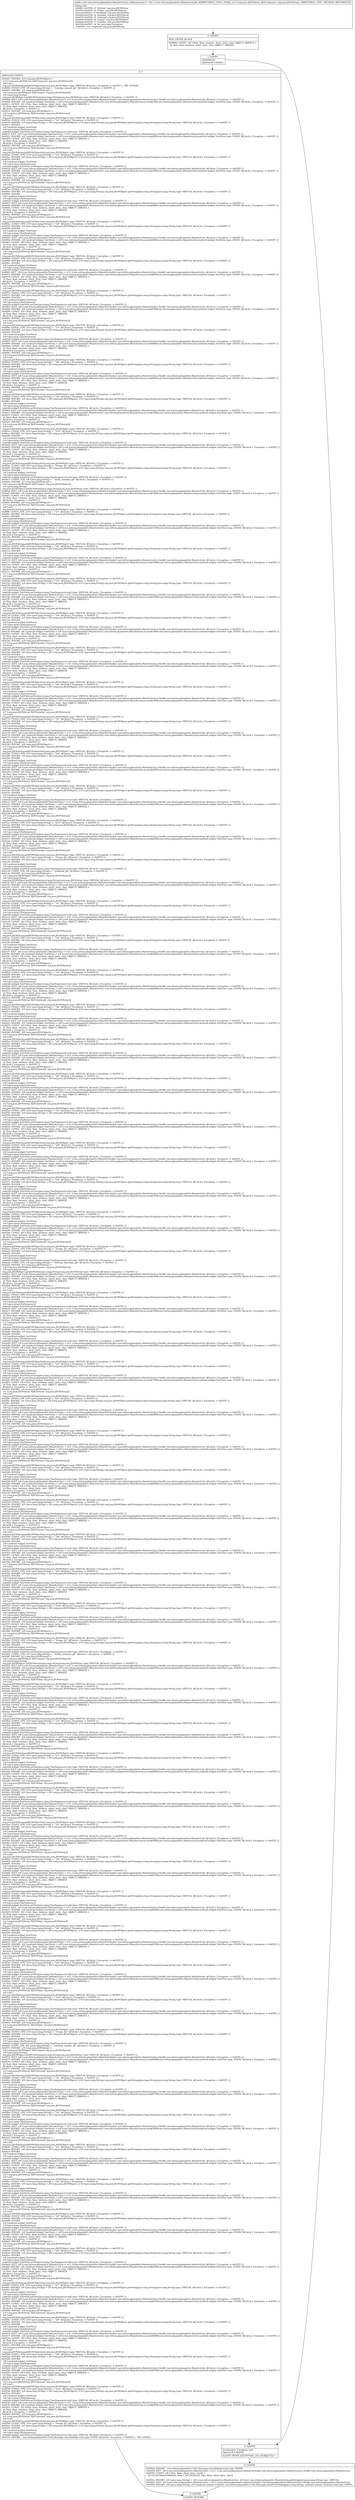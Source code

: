 digraph "CFG forcom.lottery.ghanalotto.MainActivity.2.onResponse(Lorg\/json\/JSONArray;)V" {
Node_0 [shape=record,label="{0\:\ 0x0000|MTH_ENTER_BLOCK\l|0x0000: CONST  (r8 I:?[int, float, boolean, short, byte, char, OBJECT, ARRAY]) = \l  (0 ?[int, float, boolean, short, byte, char, OBJECT, ARRAY])\l \l}"];
Node_1 [shape=record,label="{1\:\ 0x0001|SYNTHETIC\lSplitter:B:1:0x0001\l}"];
Node_2 [shape=record,label="{2\:\ ?|Splitter:B:1:0x0001\l|0x0001: INVOKE  (r6 I:org.json.JSONObject) = \l  (r12 I:org.json.JSONArray A[D('response' org.json.JSONArray)])\l  (r8 I:int)\l org.json.JSONArray.getJSONObject(int):org.json.JSONObject type: VIRTUAL A[Catch:\{ Exception \-\> 0x0555 \}, TRY_ENTER]\l0x0005: CONST_STR  (r8 I:java.lang.String) =  \"monday_special_gh\" A[Catch:\{ Exception \-\> 0x0555 \}]\l0x0007: INVOKE  (r4 I:org.json.JSONArray) = \l  (r6 I:org.json.JSONObject A[D('output' org.json.JSONObject)])\l  (r8 I:java.lang.String)\l org.json.JSONObject.getJSONArray(java.lang.String):org.json.JSONArray type: VIRTUAL A[Catch:\{ Exception \-\> 0x0555 \}]\l0x000b: IGET  (r8 I:com.lottery.ghanalotto.MainActivity) = (r11 I:com.lottery.ghanalotto.MainActivity$2) com.lottery.ghanalotto.MainActivity.2.this$0 com.lottery.ghanalotto.MainActivity A[Catch:\{ Exception \-\> 0x0555 \}]\l0x000d: INVOKE  (r8 I:android.widget.TextView) = (r8 I:com.lottery.ghanalotto.MainActivity) com.lottery.ghanalotto.MainActivity.access$100(com.lottery.ghanalotto.MainActivity):android.widget.TextView type: STATIC A[Catch:\{ Exception \-\> 0x0555 \}]\l0x0011: CONST  (r9 I:?[int, float, boolean, short, byte, char, OBJECT, ARRAY]) = \l  (0 ?[int, float, boolean, short, byte, char, OBJECT, ARRAY])\l A[Catch:\{ Exception \-\> 0x0555 \}]\l0x0012: INVOKE  (r9 I:org.json.JSONObject) = \l  (r4 I:org.json.JSONArray A[D('monday' org.json.JSONArray)])\l  (r9 I:int)\l org.json.JSONArray.getJSONObject(int):org.json.JSONObject type: VIRTUAL A[Catch:\{ Exception \-\> 0x0555 \}]\l0x0016: CONST_STR  (r10 I:java.lang.String) =  \"n1\" A[Catch:\{ Exception \-\> 0x0555 \}]\l0x0018: INVOKE  (r9 I:java.lang.String) = (r9 I:org.json.JSONObject), (r10 I:java.lang.String) org.json.JSONObject.getString(java.lang.String):java.lang.String type: VIRTUAL A[Catch:\{ Exception \-\> 0x0555 \}]\l0x001c: INVOKE  \l  (r8 I:android.widget.TextView)\l  (r9 I:java.lang.CharSequence)\l android.widget.TextView.setText(java.lang.CharSequence):void type: VIRTUAL A[Catch:\{ Exception \-\> 0x0555 \}]\l0x001f: IGET  (r8 I:com.lottery.ghanalotto.MainActivity) = (r11 I:com.lottery.ghanalotto.MainActivity$2) com.lottery.ghanalotto.MainActivity.2.this$0 com.lottery.ghanalotto.MainActivity A[Catch:\{ Exception \-\> 0x0555 \}]\l0x0021: INVOKE  (r8 I:android.widget.TextView) = (r8 I:com.lottery.ghanalotto.MainActivity) com.lottery.ghanalotto.MainActivity.access$200(com.lottery.ghanalotto.MainActivity):android.widget.TextView type: STATIC A[Catch:\{ Exception \-\> 0x0555 \}]\l0x0025: CONST  (r9 I:?[int, float, boolean, short, byte, char, OBJECT, ARRAY]) = \l  (0 ?[int, float, boolean, short, byte, char, OBJECT, ARRAY])\l A[Catch:\{ Exception \-\> 0x0555 \}]\l0x0026: INVOKE  (r9 I:org.json.JSONObject) = \l  (r4 I:org.json.JSONArray A[D('monday' org.json.JSONArray)])\l  (r9 I:int)\l org.json.JSONArray.getJSONObject(int):org.json.JSONObject type: VIRTUAL A[Catch:\{ Exception \-\> 0x0555 \}]\l0x002a: CONST_STR  (r10 I:java.lang.String) =  \"n2\" A[Catch:\{ Exception \-\> 0x0555 \}]\l0x002c: INVOKE  (r9 I:java.lang.String) = (r9 I:org.json.JSONObject), (r10 I:java.lang.String) org.json.JSONObject.getString(java.lang.String):java.lang.String type: VIRTUAL A[Catch:\{ Exception \-\> 0x0555 \}]\l0x0030: INVOKE  \l  (r8 I:android.widget.TextView)\l  (r9 I:java.lang.CharSequence)\l android.widget.TextView.setText(java.lang.CharSequence):void type: VIRTUAL A[Catch:\{ Exception \-\> 0x0555 \}]\l0x0033: IGET  (r8 I:com.lottery.ghanalotto.MainActivity) = (r11 I:com.lottery.ghanalotto.MainActivity$2) com.lottery.ghanalotto.MainActivity.2.this$0 com.lottery.ghanalotto.MainActivity A[Catch:\{ Exception \-\> 0x0555 \}]\l0x0035: INVOKE  (r8 I:android.widget.TextView) = (r8 I:com.lottery.ghanalotto.MainActivity) com.lottery.ghanalotto.MainActivity.access$300(com.lottery.ghanalotto.MainActivity):android.widget.TextView type: STATIC A[Catch:\{ Exception \-\> 0x0555 \}]\l0x0039: CONST  (r9 I:?[int, float, boolean, short, byte, char, OBJECT, ARRAY]) = \l  (0 ?[int, float, boolean, short, byte, char, OBJECT, ARRAY])\l A[Catch:\{ Exception \-\> 0x0555 \}]\l0x003a: INVOKE  (r9 I:org.json.JSONObject) = \l  (r4 I:org.json.JSONArray A[D('monday' org.json.JSONArray)])\l  (r9 I:int)\l org.json.JSONArray.getJSONObject(int):org.json.JSONObject type: VIRTUAL A[Catch:\{ Exception \-\> 0x0555 \}]\l0x003e: CONST_STR  (r10 I:java.lang.String) =  \"n3\" A[Catch:\{ Exception \-\> 0x0555 \}]\l0x0040: INVOKE  (r9 I:java.lang.String) = (r9 I:org.json.JSONObject), (r10 I:java.lang.String) org.json.JSONObject.getString(java.lang.String):java.lang.String type: VIRTUAL A[Catch:\{ Exception \-\> 0x0555 \}]\l0x0044: INVOKE  \l  (r8 I:android.widget.TextView)\l  (r9 I:java.lang.CharSequence)\l android.widget.TextView.setText(java.lang.CharSequence):void type: VIRTUAL A[Catch:\{ Exception \-\> 0x0555 \}]\l0x0047: IGET  (r8 I:com.lottery.ghanalotto.MainActivity) = (r11 I:com.lottery.ghanalotto.MainActivity$2) com.lottery.ghanalotto.MainActivity.2.this$0 com.lottery.ghanalotto.MainActivity A[Catch:\{ Exception \-\> 0x0555 \}]\l0x0049: INVOKE  (r8 I:android.widget.TextView) = (r8 I:com.lottery.ghanalotto.MainActivity) com.lottery.ghanalotto.MainActivity.access$400(com.lottery.ghanalotto.MainActivity):android.widget.TextView type: STATIC A[Catch:\{ Exception \-\> 0x0555 \}]\l0x004d: CONST  (r9 I:?[int, float, boolean, short, byte, char, OBJECT, ARRAY]) = \l  (0 ?[int, float, boolean, short, byte, char, OBJECT, ARRAY])\l A[Catch:\{ Exception \-\> 0x0555 \}]\l0x004e: INVOKE  (r9 I:org.json.JSONObject) = \l  (r4 I:org.json.JSONArray A[D('monday' org.json.JSONArray)])\l  (r9 I:int)\l org.json.JSONArray.getJSONObject(int):org.json.JSONObject type: VIRTUAL A[Catch:\{ Exception \-\> 0x0555 \}]\l0x0052: CONST_STR  (r10 I:java.lang.String) =  \"n4\" A[Catch:\{ Exception \-\> 0x0555 \}]\l0x0054: INVOKE  (r9 I:java.lang.String) = (r9 I:org.json.JSONObject), (r10 I:java.lang.String) org.json.JSONObject.getString(java.lang.String):java.lang.String type: VIRTUAL A[Catch:\{ Exception \-\> 0x0555 \}]\l0x0058: INVOKE  \l  (r8 I:android.widget.TextView)\l  (r9 I:java.lang.CharSequence)\l android.widget.TextView.setText(java.lang.CharSequence):void type: VIRTUAL A[Catch:\{ Exception \-\> 0x0555 \}]\l0x005b: IGET  (r8 I:com.lottery.ghanalotto.MainActivity) = (r11 I:com.lottery.ghanalotto.MainActivity$2) com.lottery.ghanalotto.MainActivity.2.this$0 com.lottery.ghanalotto.MainActivity A[Catch:\{ Exception \-\> 0x0555 \}]\l0x005d: INVOKE  (r8 I:android.widget.TextView) = (r8 I:com.lottery.ghanalotto.MainActivity) com.lottery.ghanalotto.MainActivity.access$500(com.lottery.ghanalotto.MainActivity):android.widget.TextView type: STATIC A[Catch:\{ Exception \-\> 0x0555 \}]\l0x0061: CONST  (r9 I:?[int, float, boolean, short, byte, char, OBJECT, ARRAY]) = \l  (0 ?[int, float, boolean, short, byte, char, OBJECT, ARRAY])\l A[Catch:\{ Exception \-\> 0x0555 \}]\l0x0062: INVOKE  (r9 I:org.json.JSONObject) = \l  (r4 I:org.json.JSONArray A[D('monday' org.json.JSONArray)])\l  (r9 I:int)\l org.json.JSONArray.getJSONObject(int):org.json.JSONObject type: VIRTUAL A[Catch:\{ Exception \-\> 0x0555 \}]\l0x0066: CONST_STR  (r10 I:java.lang.String) =  \"n5\" A[Catch:\{ Exception \-\> 0x0555 \}]\l0x0068: INVOKE  (r9 I:java.lang.String) = (r9 I:org.json.JSONObject), (r10 I:java.lang.String) org.json.JSONObject.getString(java.lang.String):java.lang.String type: VIRTUAL A[Catch:\{ Exception \-\> 0x0555 \}]\l0x006c: INVOKE  \l  (r8 I:android.widget.TextView)\l  (r9 I:java.lang.CharSequence)\l android.widget.TextView.setText(java.lang.CharSequence):void type: VIRTUAL A[Catch:\{ Exception \-\> 0x0555 \}]\l0x006f: IGET  (r8 I:com.lottery.ghanalotto.MainActivity) = (r11 I:com.lottery.ghanalotto.MainActivity$2) com.lottery.ghanalotto.MainActivity.2.this$0 com.lottery.ghanalotto.MainActivity A[Catch:\{ Exception \-\> 0x0555 \}]\l0x0071: INVOKE  (r8 I:android.widget.TextView) = (r8 I:com.lottery.ghanalotto.MainActivity) com.lottery.ghanalotto.MainActivity.access$600(com.lottery.ghanalotto.MainActivity):android.widget.TextView type: STATIC A[Catch:\{ Exception \-\> 0x0555 \}]\l0x0075: CONST  (r9 I:?[int, float, boolean, short, byte, char, OBJECT, ARRAY]) = \l  (0 ?[int, float, boolean, short, byte, char, OBJECT, ARRAY])\l A[Catch:\{ Exception \-\> 0x0555 \}]\l0x0076: INVOKE  (r9 I:org.json.JSONObject) = \l  (r4 I:org.json.JSONArray A[D('monday' org.json.JSONArray)])\l  (r9 I:int)\l org.json.JSONArray.getJSONObject(int):org.json.JSONObject type: VIRTUAL A[Catch:\{ Exception \-\> 0x0555 \}]\l0x007a: CONST_STR  (r10 I:java.lang.String) =  \"n6\" A[Catch:\{ Exception \-\> 0x0555 \}]\l0x007c: INVOKE  (r9 I:java.lang.String) = (r9 I:org.json.JSONObject), (r10 I:java.lang.String) org.json.JSONObject.getString(java.lang.String):java.lang.String type: VIRTUAL A[Catch:\{ Exception \-\> 0x0555 \}]\l0x0080: INVOKE  \l  (r8 I:android.widget.TextView)\l  (r9 I:java.lang.CharSequence)\l android.widget.TextView.setText(java.lang.CharSequence):void type: VIRTUAL A[Catch:\{ Exception \-\> 0x0555 \}]\l0x0083: IGET  (r8 I:com.lottery.ghanalotto.MainActivity) = (r11 I:com.lottery.ghanalotto.MainActivity$2) com.lottery.ghanalotto.MainActivity.2.this$0 com.lottery.ghanalotto.MainActivity A[Catch:\{ Exception \-\> 0x0555 \}]\l0x0085: INVOKE  (r8 I:android.widget.TextView) = (r8 I:com.lottery.ghanalotto.MainActivity) com.lottery.ghanalotto.MainActivity.access$700(com.lottery.ghanalotto.MainActivity):android.widget.TextView type: STATIC A[Catch:\{ Exception \-\> 0x0555 \}]\l0x0089: CONST  (r9 I:?[int, float, boolean, short, byte, char, OBJECT, ARRAY]) = \l  (0 ?[int, float, boolean, short, byte, char, OBJECT, ARRAY])\l A[Catch:\{ Exception \-\> 0x0555 \}]\l0x008a: INVOKE  (r9 I:org.json.JSONObject) = \l  (r4 I:org.json.JSONArray A[D('monday' org.json.JSONArray)])\l  (r9 I:int)\l org.json.JSONArray.getJSONObject(int):org.json.JSONObject type: VIRTUAL A[Catch:\{ Exception \-\> 0x0555 \}]\l0x008e: CONST_STR  (r10 I:java.lang.String) =  \"n7\" A[Catch:\{ Exception \-\> 0x0555 \}]\l0x0090: INVOKE  (r9 I:java.lang.String) = (r9 I:org.json.JSONObject), (r10 I:java.lang.String) org.json.JSONObject.getString(java.lang.String):java.lang.String type: VIRTUAL A[Catch:\{ Exception \-\> 0x0555 \}]\l0x0094: INVOKE  \l  (r8 I:android.widget.TextView)\l  (r9 I:java.lang.CharSequence)\l android.widget.TextView.setText(java.lang.CharSequence):void type: VIRTUAL A[Catch:\{ Exception \-\> 0x0555 \}]\l0x0097: IGET  (r8 I:com.lottery.ghanalotto.MainActivity) = (r11 I:com.lottery.ghanalotto.MainActivity$2) com.lottery.ghanalotto.MainActivity.2.this$0 com.lottery.ghanalotto.MainActivity A[Catch:\{ Exception \-\> 0x0555 \}]\l0x0099: INVOKE  (r8 I:android.widget.TextView) = (r8 I:com.lottery.ghanalotto.MainActivity) com.lottery.ghanalotto.MainActivity.access$800(com.lottery.ghanalotto.MainActivity):android.widget.TextView type: STATIC A[Catch:\{ Exception \-\> 0x0555 \}]\l0x009d: CONST  (r9 I:?[int, float, boolean, short, byte, char, OBJECT, ARRAY]) = \l  (0 ?[int, float, boolean, short, byte, char, OBJECT, ARRAY])\l A[Catch:\{ Exception \-\> 0x0555 \}]\l0x009e: INVOKE  (r9 I:org.json.JSONObject) = \l  (r4 I:org.json.JSONArray A[D('monday' org.json.JSONArray)])\l  (r9 I:int)\l org.json.JSONArray.getJSONObject(int):org.json.JSONObject type: VIRTUAL A[Catch:\{ Exception \-\> 0x0555 \}]\l0x00a2: CONST_STR  (r10 I:java.lang.String) =  \"n8\" A[Catch:\{ Exception \-\> 0x0555 \}]\l0x00a4: INVOKE  (r9 I:java.lang.String) = (r9 I:org.json.JSONObject), (r10 I:java.lang.String) org.json.JSONObject.getString(java.lang.String):java.lang.String type: VIRTUAL A[Catch:\{ Exception \-\> 0x0555 \}]\l0x00a8: INVOKE  \l  (r8 I:android.widget.TextView)\l  (r9 I:java.lang.CharSequence)\l android.widget.TextView.setText(java.lang.CharSequence):void type: VIRTUAL A[Catch:\{ Exception \-\> 0x0555 \}]\l0x00ab: IGET  (r8 I:com.lottery.ghanalotto.MainActivity) = (r11 I:com.lottery.ghanalotto.MainActivity$2) com.lottery.ghanalotto.MainActivity.2.this$0 com.lottery.ghanalotto.MainActivity A[Catch:\{ Exception \-\> 0x0555 \}]\l0x00ad: INVOKE  (r8 I:android.widget.TextView) = (r8 I:com.lottery.ghanalotto.MainActivity) com.lottery.ghanalotto.MainActivity.access$900(com.lottery.ghanalotto.MainActivity):android.widget.TextView type: STATIC A[Catch:\{ Exception \-\> 0x0555 \}]\l0x00b1: CONST  (r9 I:?[int, float, boolean, short, byte, char, OBJECT, ARRAY]) = \l  (0 ?[int, float, boolean, short, byte, char, OBJECT, ARRAY])\l A[Catch:\{ Exception \-\> 0x0555 \}]\l0x00b2: INVOKE  (r9 I:org.json.JSONObject) = \l  (r4 I:org.json.JSONArray A[D('monday' org.json.JSONArray)])\l  (r9 I:int)\l org.json.JSONArray.getJSONObject(int):org.json.JSONObject type: VIRTUAL A[Catch:\{ Exception \-\> 0x0555 \}]\l0x00b6: CONST_STR  (r10 I:java.lang.String) =  \"n9\" A[Catch:\{ Exception \-\> 0x0555 \}]\l0x00b8: INVOKE  (r9 I:java.lang.String) = (r9 I:org.json.JSONObject), (r10 I:java.lang.String) org.json.JSONObject.getString(java.lang.String):java.lang.String type: VIRTUAL A[Catch:\{ Exception \-\> 0x0555 \}]\l0x00bc: INVOKE  \l  (r8 I:android.widget.TextView)\l  (r9 I:java.lang.CharSequence)\l android.widget.TextView.setText(java.lang.CharSequence):void type: VIRTUAL A[Catch:\{ Exception \-\> 0x0555 \}]\l0x00bf: IGET  (r8 I:com.lottery.ghanalotto.MainActivity) = (r11 I:com.lottery.ghanalotto.MainActivity$2) com.lottery.ghanalotto.MainActivity.2.this$0 com.lottery.ghanalotto.MainActivity A[Catch:\{ Exception \-\> 0x0555 \}]\l0x00c1: INVOKE  (r8 I:android.widget.TextView) = (r8 I:com.lottery.ghanalotto.MainActivity) com.lottery.ghanalotto.MainActivity.access$1000(com.lottery.ghanalotto.MainActivity):android.widget.TextView type: STATIC A[Catch:\{ Exception \-\> 0x0555 \}]\l0x00c5: CONST  (r9 I:?[int, float, boolean, short, byte, char, OBJECT, ARRAY]) = \l  (0 ?[int, float, boolean, short, byte, char, OBJECT, ARRAY])\l A[Catch:\{ Exception \-\> 0x0555 \}]\l0x00c6: INVOKE  (r9 I:org.json.JSONObject) = \l  (r4 I:org.json.JSONArray A[D('monday' org.json.JSONArray)])\l  (r9 I:int)\l org.json.JSONArray.getJSONObject(int):org.json.JSONObject type: VIRTUAL A[Catch:\{ Exception \-\> 0x0555 \}]\l0x00ca: CONST_STR  (r10 I:java.lang.String) =  \"n10\" A[Catch:\{ Exception \-\> 0x0555 \}]\l0x00cc: INVOKE  (r9 I:java.lang.String) = (r9 I:org.json.JSONObject), (r10 I:java.lang.String) org.json.JSONObject.getString(java.lang.String):java.lang.String type: VIRTUAL A[Catch:\{ Exception \-\> 0x0555 \}]\l0x00d0: INVOKE  \l  (r8 I:android.widget.TextView)\l  (r9 I:java.lang.CharSequence)\l android.widget.TextView.setText(java.lang.CharSequence):void type: VIRTUAL A[Catch:\{ Exception \-\> 0x0555 \}]\l0x00d3: IGET  (r8 I:com.lottery.ghanalotto.MainActivity) = (r11 I:com.lottery.ghanalotto.MainActivity$2) com.lottery.ghanalotto.MainActivity.2.this$0 com.lottery.ghanalotto.MainActivity A[Catch:\{ Exception \-\> 0x0555 \}]\l0x00d5: INVOKE  (r8 I:android.widget.TextView) = (r8 I:com.lottery.ghanalotto.MainActivity) com.lottery.ghanalotto.MainActivity.access$1100(com.lottery.ghanalotto.MainActivity):android.widget.TextView type: STATIC A[Catch:\{ Exception \-\> 0x0555 \}]\l0x00d9: CONST  (r9 I:?[int, float, boolean, short, byte, char, OBJECT, ARRAY]) = \l  (0 ?[int, float, boolean, short, byte, char, OBJECT, ARRAY])\l A[Catch:\{ Exception \-\> 0x0555 \}]\l0x00da: INVOKE  (r9 I:org.json.JSONObject) = \l  (r4 I:org.json.JSONArray A[D('monday' org.json.JSONArray)])\l  (r9 I:int)\l org.json.JSONArray.getJSONObject(int):org.json.JSONObject type: VIRTUAL A[Catch:\{ Exception \-\> 0x0555 \}]\l0x00de: CONST_STR  (r10 I:java.lang.String) =  \"tirage_du\" A[Catch:\{ Exception \-\> 0x0555 \}]\l0x00e0: INVOKE  (r9 I:java.lang.String) = (r9 I:org.json.JSONObject), (r10 I:java.lang.String) org.json.JSONObject.getString(java.lang.String):java.lang.String type: VIRTUAL A[Catch:\{ Exception \-\> 0x0555 \}]\l0x00e4: INVOKE  \l  (r8 I:android.widget.TextView)\l  (r9 I:java.lang.CharSequence)\l android.widget.TextView.setText(java.lang.CharSequence):void type: VIRTUAL A[Catch:\{ Exception \-\> 0x0555 \}]\l0x00e7: CONST_STR  (r8 I:java.lang.String) =  \"lucky_tuesday_gh\" A[Catch:\{ Exception \-\> 0x0555 \}]\l0x00e9: INVOKE  (r7 I:org.json.JSONArray) = \l  (r6 I:org.json.JSONObject A[D('output' org.json.JSONObject)])\l  (r8 I:java.lang.String)\l org.json.JSONObject.getJSONArray(java.lang.String):org.json.JSONArray type: VIRTUAL A[Catch:\{ Exception \-\> 0x0555 \}]\l0x00ed: IGET  (r8 I:com.lottery.ghanalotto.MainActivity) = (r11 I:com.lottery.ghanalotto.MainActivity$2) com.lottery.ghanalotto.MainActivity.2.this$0 com.lottery.ghanalotto.MainActivity A[Catch:\{ Exception \-\> 0x0555 \}]\l0x00ef: INVOKE  (r8 I:android.widget.TextView) = (r8 I:com.lottery.ghanalotto.MainActivity) com.lottery.ghanalotto.MainActivity.access$1200(com.lottery.ghanalotto.MainActivity):android.widget.TextView type: STATIC A[Catch:\{ Exception \-\> 0x0555 \}]\l0x00f3: CONST  (r9 I:?[int, float, boolean, short, byte, char, OBJECT, ARRAY]) = \l  (0 ?[int, float, boolean, short, byte, char, OBJECT, ARRAY])\l A[Catch:\{ Exception \-\> 0x0555 \}]\l0x00f4: INVOKE  (r9 I:org.json.JSONObject) = \l  (r7 I:org.json.JSONArray A[D('tuesday' org.json.JSONArray)])\l  (r9 I:int)\l org.json.JSONArray.getJSONObject(int):org.json.JSONObject type: VIRTUAL A[Catch:\{ Exception \-\> 0x0555 \}]\l0x00f8: CONST_STR  (r10 I:java.lang.String) =  \"n1\" A[Catch:\{ Exception \-\> 0x0555 \}]\l0x00fa: INVOKE  (r9 I:java.lang.String) = (r9 I:org.json.JSONObject), (r10 I:java.lang.String) org.json.JSONObject.getString(java.lang.String):java.lang.String type: VIRTUAL A[Catch:\{ Exception \-\> 0x0555 \}]\l0x00fe: INVOKE  \l  (r8 I:android.widget.TextView)\l  (r9 I:java.lang.CharSequence)\l android.widget.TextView.setText(java.lang.CharSequence):void type: VIRTUAL A[Catch:\{ Exception \-\> 0x0555 \}]\l0x0101: IGET  (r8 I:com.lottery.ghanalotto.MainActivity) = (r11 I:com.lottery.ghanalotto.MainActivity$2) com.lottery.ghanalotto.MainActivity.2.this$0 com.lottery.ghanalotto.MainActivity A[Catch:\{ Exception \-\> 0x0555 \}]\l0x0103: INVOKE  (r8 I:android.widget.TextView) = (r8 I:com.lottery.ghanalotto.MainActivity) com.lottery.ghanalotto.MainActivity.access$1300(com.lottery.ghanalotto.MainActivity):android.widget.TextView type: STATIC A[Catch:\{ Exception \-\> 0x0555 \}]\l0x0107: CONST  (r9 I:?[int, float, boolean, short, byte, char, OBJECT, ARRAY]) = \l  (0 ?[int, float, boolean, short, byte, char, OBJECT, ARRAY])\l A[Catch:\{ Exception \-\> 0x0555 \}]\l0x0108: INVOKE  (r9 I:org.json.JSONObject) = \l  (r7 I:org.json.JSONArray A[D('tuesday' org.json.JSONArray)])\l  (r9 I:int)\l org.json.JSONArray.getJSONObject(int):org.json.JSONObject type: VIRTUAL A[Catch:\{ Exception \-\> 0x0555 \}]\l0x010c: CONST_STR  (r10 I:java.lang.String) =  \"n2\" A[Catch:\{ Exception \-\> 0x0555 \}]\l0x010e: INVOKE  (r9 I:java.lang.String) = (r9 I:org.json.JSONObject), (r10 I:java.lang.String) org.json.JSONObject.getString(java.lang.String):java.lang.String type: VIRTUAL A[Catch:\{ Exception \-\> 0x0555 \}]\l0x0112: INVOKE  \l  (r8 I:android.widget.TextView)\l  (r9 I:java.lang.CharSequence)\l android.widget.TextView.setText(java.lang.CharSequence):void type: VIRTUAL A[Catch:\{ Exception \-\> 0x0555 \}]\l0x0115: IGET  (r8 I:com.lottery.ghanalotto.MainActivity) = (r11 I:com.lottery.ghanalotto.MainActivity$2) com.lottery.ghanalotto.MainActivity.2.this$0 com.lottery.ghanalotto.MainActivity A[Catch:\{ Exception \-\> 0x0555 \}]\l0x0117: INVOKE  (r8 I:android.widget.TextView) = (r8 I:com.lottery.ghanalotto.MainActivity) com.lottery.ghanalotto.MainActivity.access$1400(com.lottery.ghanalotto.MainActivity):android.widget.TextView type: STATIC A[Catch:\{ Exception \-\> 0x0555 \}]\l0x011b: CONST  (r9 I:?[int, float, boolean, short, byte, char, OBJECT, ARRAY]) = \l  (0 ?[int, float, boolean, short, byte, char, OBJECT, ARRAY])\l A[Catch:\{ Exception \-\> 0x0555 \}]\l0x011c: INVOKE  (r9 I:org.json.JSONObject) = \l  (r7 I:org.json.JSONArray A[D('tuesday' org.json.JSONArray)])\l  (r9 I:int)\l org.json.JSONArray.getJSONObject(int):org.json.JSONObject type: VIRTUAL A[Catch:\{ Exception \-\> 0x0555 \}]\l0x0120: CONST_STR  (r10 I:java.lang.String) =  \"n3\" A[Catch:\{ Exception \-\> 0x0555 \}]\l0x0122: INVOKE  (r9 I:java.lang.String) = (r9 I:org.json.JSONObject), (r10 I:java.lang.String) org.json.JSONObject.getString(java.lang.String):java.lang.String type: VIRTUAL A[Catch:\{ Exception \-\> 0x0555 \}]\l0x0126: INVOKE  \l  (r8 I:android.widget.TextView)\l  (r9 I:java.lang.CharSequence)\l android.widget.TextView.setText(java.lang.CharSequence):void type: VIRTUAL A[Catch:\{ Exception \-\> 0x0555 \}]\l0x0129: IGET  (r8 I:com.lottery.ghanalotto.MainActivity) = (r11 I:com.lottery.ghanalotto.MainActivity$2) com.lottery.ghanalotto.MainActivity.2.this$0 com.lottery.ghanalotto.MainActivity A[Catch:\{ Exception \-\> 0x0555 \}]\l0x012b: INVOKE  (r8 I:android.widget.TextView) = (r8 I:com.lottery.ghanalotto.MainActivity) com.lottery.ghanalotto.MainActivity.access$1500(com.lottery.ghanalotto.MainActivity):android.widget.TextView type: STATIC A[Catch:\{ Exception \-\> 0x0555 \}]\l0x012f: CONST  (r9 I:?[int, float, boolean, short, byte, char, OBJECT, ARRAY]) = \l  (0 ?[int, float, boolean, short, byte, char, OBJECT, ARRAY])\l A[Catch:\{ Exception \-\> 0x0555 \}]\l0x0130: INVOKE  (r9 I:org.json.JSONObject) = \l  (r7 I:org.json.JSONArray A[D('tuesday' org.json.JSONArray)])\l  (r9 I:int)\l org.json.JSONArray.getJSONObject(int):org.json.JSONObject type: VIRTUAL A[Catch:\{ Exception \-\> 0x0555 \}]\l0x0134: CONST_STR  (r10 I:java.lang.String) =  \"n4\" A[Catch:\{ Exception \-\> 0x0555 \}]\l0x0136: INVOKE  (r9 I:java.lang.String) = (r9 I:org.json.JSONObject), (r10 I:java.lang.String) org.json.JSONObject.getString(java.lang.String):java.lang.String type: VIRTUAL A[Catch:\{ Exception \-\> 0x0555 \}]\l0x013a: INVOKE  \l  (r8 I:android.widget.TextView)\l  (r9 I:java.lang.CharSequence)\l android.widget.TextView.setText(java.lang.CharSequence):void type: VIRTUAL A[Catch:\{ Exception \-\> 0x0555 \}]\l0x013d: IGET  (r8 I:com.lottery.ghanalotto.MainActivity) = (r11 I:com.lottery.ghanalotto.MainActivity$2) com.lottery.ghanalotto.MainActivity.2.this$0 com.lottery.ghanalotto.MainActivity A[Catch:\{ Exception \-\> 0x0555 \}]\l0x013f: INVOKE  (r8 I:android.widget.TextView) = (r8 I:com.lottery.ghanalotto.MainActivity) com.lottery.ghanalotto.MainActivity.access$1600(com.lottery.ghanalotto.MainActivity):android.widget.TextView type: STATIC A[Catch:\{ Exception \-\> 0x0555 \}]\l0x0143: CONST  (r9 I:?[int, float, boolean, short, byte, char, OBJECT, ARRAY]) = \l  (0 ?[int, float, boolean, short, byte, char, OBJECT, ARRAY])\l A[Catch:\{ Exception \-\> 0x0555 \}]\l0x0144: INVOKE  (r9 I:org.json.JSONObject) = \l  (r7 I:org.json.JSONArray A[D('tuesday' org.json.JSONArray)])\l  (r9 I:int)\l org.json.JSONArray.getJSONObject(int):org.json.JSONObject type: VIRTUAL A[Catch:\{ Exception \-\> 0x0555 \}]\l0x0148: CONST_STR  (r10 I:java.lang.String) =  \"n5\" A[Catch:\{ Exception \-\> 0x0555 \}]\l0x014a: INVOKE  (r9 I:java.lang.String) = (r9 I:org.json.JSONObject), (r10 I:java.lang.String) org.json.JSONObject.getString(java.lang.String):java.lang.String type: VIRTUAL A[Catch:\{ Exception \-\> 0x0555 \}]\l0x014e: INVOKE  \l  (r8 I:android.widget.TextView)\l  (r9 I:java.lang.CharSequence)\l android.widget.TextView.setText(java.lang.CharSequence):void type: VIRTUAL A[Catch:\{ Exception \-\> 0x0555 \}]\l0x0151: IGET  (r8 I:com.lottery.ghanalotto.MainActivity) = (r11 I:com.lottery.ghanalotto.MainActivity$2) com.lottery.ghanalotto.MainActivity.2.this$0 com.lottery.ghanalotto.MainActivity A[Catch:\{ Exception \-\> 0x0555 \}]\l0x0153: INVOKE  (r8 I:android.widget.TextView) = (r8 I:com.lottery.ghanalotto.MainActivity) com.lottery.ghanalotto.MainActivity.access$1700(com.lottery.ghanalotto.MainActivity):android.widget.TextView type: STATIC A[Catch:\{ Exception \-\> 0x0555 \}]\l0x0157: CONST  (r9 I:?[int, float, boolean, short, byte, char, OBJECT, ARRAY]) = \l  (0 ?[int, float, boolean, short, byte, char, OBJECT, ARRAY])\l A[Catch:\{ Exception \-\> 0x0555 \}]\l0x0158: INVOKE  (r9 I:org.json.JSONObject) = \l  (r7 I:org.json.JSONArray A[D('tuesday' org.json.JSONArray)])\l  (r9 I:int)\l org.json.JSONArray.getJSONObject(int):org.json.JSONObject type: VIRTUAL A[Catch:\{ Exception \-\> 0x0555 \}]\l0x015c: CONST_STR  (r10 I:java.lang.String) =  \"n6\" A[Catch:\{ Exception \-\> 0x0555 \}]\l0x015e: INVOKE  (r9 I:java.lang.String) = (r9 I:org.json.JSONObject), (r10 I:java.lang.String) org.json.JSONObject.getString(java.lang.String):java.lang.String type: VIRTUAL A[Catch:\{ Exception \-\> 0x0555 \}]\l0x0162: INVOKE  \l  (r8 I:android.widget.TextView)\l  (r9 I:java.lang.CharSequence)\l android.widget.TextView.setText(java.lang.CharSequence):void type: VIRTUAL A[Catch:\{ Exception \-\> 0x0555 \}]\l0x0165: IGET  (r8 I:com.lottery.ghanalotto.MainActivity) = (r11 I:com.lottery.ghanalotto.MainActivity$2) com.lottery.ghanalotto.MainActivity.2.this$0 com.lottery.ghanalotto.MainActivity A[Catch:\{ Exception \-\> 0x0555 \}]\l0x0167: INVOKE  (r8 I:android.widget.TextView) = (r8 I:com.lottery.ghanalotto.MainActivity) com.lottery.ghanalotto.MainActivity.access$1800(com.lottery.ghanalotto.MainActivity):android.widget.TextView type: STATIC A[Catch:\{ Exception \-\> 0x0555 \}]\l0x016b: CONST  (r9 I:?[int, float, boolean, short, byte, char, OBJECT, ARRAY]) = \l  (0 ?[int, float, boolean, short, byte, char, OBJECT, ARRAY])\l A[Catch:\{ Exception \-\> 0x0555 \}]\l0x016c: INVOKE  (r9 I:org.json.JSONObject) = \l  (r7 I:org.json.JSONArray A[D('tuesday' org.json.JSONArray)])\l  (r9 I:int)\l org.json.JSONArray.getJSONObject(int):org.json.JSONObject type: VIRTUAL A[Catch:\{ Exception \-\> 0x0555 \}]\l0x0170: CONST_STR  (r10 I:java.lang.String) =  \"n7\" A[Catch:\{ Exception \-\> 0x0555 \}]\l0x0172: INVOKE  (r9 I:java.lang.String) = (r9 I:org.json.JSONObject), (r10 I:java.lang.String) org.json.JSONObject.getString(java.lang.String):java.lang.String type: VIRTUAL A[Catch:\{ Exception \-\> 0x0555 \}]\l0x0176: INVOKE  \l  (r8 I:android.widget.TextView)\l  (r9 I:java.lang.CharSequence)\l android.widget.TextView.setText(java.lang.CharSequence):void type: VIRTUAL A[Catch:\{ Exception \-\> 0x0555 \}]\l0x0179: IGET  (r8 I:com.lottery.ghanalotto.MainActivity) = (r11 I:com.lottery.ghanalotto.MainActivity$2) com.lottery.ghanalotto.MainActivity.2.this$0 com.lottery.ghanalotto.MainActivity A[Catch:\{ Exception \-\> 0x0555 \}]\l0x017b: INVOKE  (r8 I:android.widget.TextView) = (r8 I:com.lottery.ghanalotto.MainActivity) com.lottery.ghanalotto.MainActivity.access$1900(com.lottery.ghanalotto.MainActivity):android.widget.TextView type: STATIC A[Catch:\{ Exception \-\> 0x0555 \}]\l0x017f: CONST  (r9 I:?[int, float, boolean, short, byte, char, OBJECT, ARRAY]) = \l  (0 ?[int, float, boolean, short, byte, char, OBJECT, ARRAY])\l A[Catch:\{ Exception \-\> 0x0555 \}]\l0x0180: INVOKE  (r9 I:org.json.JSONObject) = \l  (r7 I:org.json.JSONArray A[D('tuesday' org.json.JSONArray)])\l  (r9 I:int)\l org.json.JSONArray.getJSONObject(int):org.json.JSONObject type: VIRTUAL A[Catch:\{ Exception \-\> 0x0555 \}]\l0x0184: CONST_STR  (r10 I:java.lang.String) =  \"n8\" A[Catch:\{ Exception \-\> 0x0555 \}]\l0x0186: INVOKE  (r9 I:java.lang.String) = (r9 I:org.json.JSONObject), (r10 I:java.lang.String) org.json.JSONObject.getString(java.lang.String):java.lang.String type: VIRTUAL A[Catch:\{ Exception \-\> 0x0555 \}]\l0x018a: INVOKE  \l  (r8 I:android.widget.TextView)\l  (r9 I:java.lang.CharSequence)\l android.widget.TextView.setText(java.lang.CharSequence):void type: VIRTUAL A[Catch:\{ Exception \-\> 0x0555 \}]\l0x018d: IGET  (r8 I:com.lottery.ghanalotto.MainActivity) = (r11 I:com.lottery.ghanalotto.MainActivity$2) com.lottery.ghanalotto.MainActivity.2.this$0 com.lottery.ghanalotto.MainActivity A[Catch:\{ Exception \-\> 0x0555 \}]\l0x018f: INVOKE  (r8 I:android.widget.TextView) = (r8 I:com.lottery.ghanalotto.MainActivity) com.lottery.ghanalotto.MainActivity.access$2000(com.lottery.ghanalotto.MainActivity):android.widget.TextView type: STATIC A[Catch:\{ Exception \-\> 0x0555 \}]\l0x0193: CONST  (r9 I:?[int, float, boolean, short, byte, char, OBJECT, ARRAY]) = \l  (0 ?[int, float, boolean, short, byte, char, OBJECT, ARRAY])\l A[Catch:\{ Exception \-\> 0x0555 \}]\l0x0194: INVOKE  (r9 I:org.json.JSONObject) = \l  (r7 I:org.json.JSONArray A[D('tuesday' org.json.JSONArray)])\l  (r9 I:int)\l org.json.JSONArray.getJSONObject(int):org.json.JSONObject type: VIRTUAL A[Catch:\{ Exception \-\> 0x0555 \}]\l0x0198: CONST_STR  (r10 I:java.lang.String) =  \"n9\" A[Catch:\{ Exception \-\> 0x0555 \}]\l0x019a: INVOKE  (r9 I:java.lang.String) = (r9 I:org.json.JSONObject), (r10 I:java.lang.String) org.json.JSONObject.getString(java.lang.String):java.lang.String type: VIRTUAL A[Catch:\{ Exception \-\> 0x0555 \}]\l0x019e: INVOKE  \l  (r8 I:android.widget.TextView)\l  (r9 I:java.lang.CharSequence)\l android.widget.TextView.setText(java.lang.CharSequence):void type: VIRTUAL A[Catch:\{ Exception \-\> 0x0555 \}]\l0x01a1: IGET  (r8 I:com.lottery.ghanalotto.MainActivity) = (r11 I:com.lottery.ghanalotto.MainActivity$2) com.lottery.ghanalotto.MainActivity.2.this$0 com.lottery.ghanalotto.MainActivity A[Catch:\{ Exception \-\> 0x0555 \}]\l0x01a3: INVOKE  (r8 I:android.widget.TextView) = (r8 I:com.lottery.ghanalotto.MainActivity) com.lottery.ghanalotto.MainActivity.access$2100(com.lottery.ghanalotto.MainActivity):android.widget.TextView type: STATIC A[Catch:\{ Exception \-\> 0x0555 \}]\l0x01a7: CONST  (r9 I:?[int, float, boolean, short, byte, char, OBJECT, ARRAY]) = \l  (0 ?[int, float, boolean, short, byte, char, OBJECT, ARRAY])\l A[Catch:\{ Exception \-\> 0x0555 \}]\l0x01a8: INVOKE  (r9 I:org.json.JSONObject) = \l  (r7 I:org.json.JSONArray A[D('tuesday' org.json.JSONArray)])\l  (r9 I:int)\l org.json.JSONArray.getJSONObject(int):org.json.JSONObject type: VIRTUAL A[Catch:\{ Exception \-\> 0x0555 \}]\l0x01ac: CONST_STR  (r10 I:java.lang.String) =  \"n10\" A[Catch:\{ Exception \-\> 0x0555 \}]\l0x01ae: INVOKE  (r9 I:java.lang.String) = (r9 I:org.json.JSONObject), (r10 I:java.lang.String) org.json.JSONObject.getString(java.lang.String):java.lang.String type: VIRTUAL A[Catch:\{ Exception \-\> 0x0555 \}]\l0x01b2: INVOKE  \l  (r8 I:android.widget.TextView)\l  (r9 I:java.lang.CharSequence)\l android.widget.TextView.setText(java.lang.CharSequence):void type: VIRTUAL A[Catch:\{ Exception \-\> 0x0555 \}]\l0x01b5: IGET  (r8 I:com.lottery.ghanalotto.MainActivity) = (r11 I:com.lottery.ghanalotto.MainActivity$2) com.lottery.ghanalotto.MainActivity.2.this$0 com.lottery.ghanalotto.MainActivity A[Catch:\{ Exception \-\> 0x0555 \}]\l0x01b7: INVOKE  (r8 I:android.widget.TextView) = (r8 I:com.lottery.ghanalotto.MainActivity) com.lottery.ghanalotto.MainActivity.access$2200(com.lottery.ghanalotto.MainActivity):android.widget.TextView type: STATIC A[Catch:\{ Exception \-\> 0x0555 \}]\l0x01bb: CONST  (r9 I:?[int, float, boolean, short, byte, char, OBJECT, ARRAY]) = \l  (0 ?[int, float, boolean, short, byte, char, OBJECT, ARRAY])\l A[Catch:\{ Exception \-\> 0x0555 \}]\l0x01bc: INVOKE  (r9 I:org.json.JSONObject) = \l  (r7 I:org.json.JSONArray A[D('tuesday' org.json.JSONArray)])\l  (r9 I:int)\l org.json.JSONArray.getJSONObject(int):org.json.JSONObject type: VIRTUAL A[Catch:\{ Exception \-\> 0x0555 \}]\l0x01c0: CONST_STR  (r10 I:java.lang.String) =  \"tirage_du\" A[Catch:\{ Exception \-\> 0x0555 \}]\l0x01c2: INVOKE  (r9 I:java.lang.String) = (r9 I:org.json.JSONObject), (r10 I:java.lang.String) org.json.JSONObject.getString(java.lang.String):java.lang.String type: VIRTUAL A[Catch:\{ Exception \-\> 0x0555 \}]\l0x01c6: INVOKE  \l  (r8 I:android.widget.TextView)\l  (r9 I:java.lang.CharSequence)\l android.widget.TextView.setText(java.lang.CharSequence):void type: VIRTUAL A[Catch:\{ Exception \-\> 0x0555 \}]\l0x01c9: CONST_STR  (r8 I:java.lang.String) =  \"midweek_gh\" A[Catch:\{ Exception \-\> 0x0555 \}]\l0x01cb: INVOKE  (r3 I:org.json.JSONArray) = \l  (r6 I:org.json.JSONObject A[D('output' org.json.JSONObject)])\l  (r8 I:java.lang.String)\l org.json.JSONObject.getJSONArray(java.lang.String):org.json.JSONArray type: VIRTUAL A[Catch:\{ Exception \-\> 0x0555 \}]\l0x01cf: IGET  (r8 I:com.lottery.ghanalotto.MainActivity) = (r11 I:com.lottery.ghanalotto.MainActivity$2) com.lottery.ghanalotto.MainActivity.2.this$0 com.lottery.ghanalotto.MainActivity A[Catch:\{ Exception \-\> 0x0555 \}]\l0x01d1: INVOKE  (r8 I:android.widget.TextView) = (r8 I:com.lottery.ghanalotto.MainActivity) com.lottery.ghanalotto.MainActivity.access$2300(com.lottery.ghanalotto.MainActivity):android.widget.TextView type: STATIC A[Catch:\{ Exception \-\> 0x0555 \}]\l0x01d5: CONST  (r9 I:?[int, float, boolean, short, byte, char, OBJECT, ARRAY]) = \l  (0 ?[int, float, boolean, short, byte, char, OBJECT, ARRAY])\l A[Catch:\{ Exception \-\> 0x0555 \}]\l0x01d6: INVOKE  (r9 I:org.json.JSONObject) = \l  (r3 I:org.json.JSONArray A[D('midweek' org.json.JSONArray)])\l  (r9 I:int)\l org.json.JSONArray.getJSONObject(int):org.json.JSONObject type: VIRTUAL A[Catch:\{ Exception \-\> 0x0555 \}]\l0x01da: CONST_STR  (r10 I:java.lang.String) =  \"n1\" A[Catch:\{ Exception \-\> 0x0555 \}]\l0x01dc: INVOKE  (r9 I:java.lang.String) = (r9 I:org.json.JSONObject), (r10 I:java.lang.String) org.json.JSONObject.getString(java.lang.String):java.lang.String type: VIRTUAL A[Catch:\{ Exception \-\> 0x0555 \}]\l0x01e0: INVOKE  \l  (r8 I:android.widget.TextView)\l  (r9 I:java.lang.CharSequence)\l android.widget.TextView.setText(java.lang.CharSequence):void type: VIRTUAL A[Catch:\{ Exception \-\> 0x0555 \}]\l0x01e3: IGET  (r8 I:com.lottery.ghanalotto.MainActivity) = (r11 I:com.lottery.ghanalotto.MainActivity$2) com.lottery.ghanalotto.MainActivity.2.this$0 com.lottery.ghanalotto.MainActivity A[Catch:\{ Exception \-\> 0x0555 \}]\l0x01e5: INVOKE  (r8 I:android.widget.TextView) = (r8 I:com.lottery.ghanalotto.MainActivity) com.lottery.ghanalotto.MainActivity.access$2400(com.lottery.ghanalotto.MainActivity):android.widget.TextView type: STATIC A[Catch:\{ Exception \-\> 0x0555 \}]\l0x01e9: CONST  (r9 I:?[int, float, boolean, short, byte, char, OBJECT, ARRAY]) = \l  (0 ?[int, float, boolean, short, byte, char, OBJECT, ARRAY])\l A[Catch:\{ Exception \-\> 0x0555 \}]\l0x01ea: INVOKE  (r9 I:org.json.JSONObject) = \l  (r3 I:org.json.JSONArray A[D('midweek' org.json.JSONArray)])\l  (r9 I:int)\l org.json.JSONArray.getJSONObject(int):org.json.JSONObject type: VIRTUAL A[Catch:\{ Exception \-\> 0x0555 \}]\l0x01ee: CONST_STR  (r10 I:java.lang.String) =  \"n2\" A[Catch:\{ Exception \-\> 0x0555 \}]\l0x01f0: INVOKE  (r9 I:java.lang.String) = (r9 I:org.json.JSONObject), (r10 I:java.lang.String) org.json.JSONObject.getString(java.lang.String):java.lang.String type: VIRTUAL A[Catch:\{ Exception \-\> 0x0555 \}]\l0x01f4: INVOKE  \l  (r8 I:android.widget.TextView)\l  (r9 I:java.lang.CharSequence)\l android.widget.TextView.setText(java.lang.CharSequence):void type: VIRTUAL A[Catch:\{ Exception \-\> 0x0555 \}]\l0x01f7: IGET  (r8 I:com.lottery.ghanalotto.MainActivity) = (r11 I:com.lottery.ghanalotto.MainActivity$2) com.lottery.ghanalotto.MainActivity.2.this$0 com.lottery.ghanalotto.MainActivity A[Catch:\{ Exception \-\> 0x0555 \}]\l0x01f9: INVOKE  (r8 I:android.widget.TextView) = (r8 I:com.lottery.ghanalotto.MainActivity) com.lottery.ghanalotto.MainActivity.access$2500(com.lottery.ghanalotto.MainActivity):android.widget.TextView type: STATIC A[Catch:\{ Exception \-\> 0x0555 \}]\l0x01fd: CONST  (r9 I:?[int, float, boolean, short, byte, char, OBJECT, ARRAY]) = \l  (0 ?[int, float, boolean, short, byte, char, OBJECT, ARRAY])\l A[Catch:\{ Exception \-\> 0x0555 \}]\l0x01fe: INVOKE  (r9 I:org.json.JSONObject) = \l  (r3 I:org.json.JSONArray A[D('midweek' org.json.JSONArray)])\l  (r9 I:int)\l org.json.JSONArray.getJSONObject(int):org.json.JSONObject type: VIRTUAL A[Catch:\{ Exception \-\> 0x0555 \}]\l0x0202: CONST_STR  (r10 I:java.lang.String) =  \"n3\" A[Catch:\{ Exception \-\> 0x0555 \}]\l0x0204: INVOKE  (r9 I:java.lang.String) = (r9 I:org.json.JSONObject), (r10 I:java.lang.String) org.json.JSONObject.getString(java.lang.String):java.lang.String type: VIRTUAL A[Catch:\{ Exception \-\> 0x0555 \}]\l0x0208: INVOKE  \l  (r8 I:android.widget.TextView)\l  (r9 I:java.lang.CharSequence)\l android.widget.TextView.setText(java.lang.CharSequence):void type: VIRTUAL A[Catch:\{ Exception \-\> 0x0555 \}]\l0x020b: IGET  (r8 I:com.lottery.ghanalotto.MainActivity) = (r11 I:com.lottery.ghanalotto.MainActivity$2) com.lottery.ghanalotto.MainActivity.2.this$0 com.lottery.ghanalotto.MainActivity A[Catch:\{ Exception \-\> 0x0555 \}]\l0x020d: INVOKE  (r8 I:android.widget.TextView) = (r8 I:com.lottery.ghanalotto.MainActivity) com.lottery.ghanalotto.MainActivity.access$2600(com.lottery.ghanalotto.MainActivity):android.widget.TextView type: STATIC A[Catch:\{ Exception \-\> 0x0555 \}]\l0x0211: CONST  (r9 I:?[int, float, boolean, short, byte, char, OBJECT, ARRAY]) = \l  (0 ?[int, float, boolean, short, byte, char, OBJECT, ARRAY])\l A[Catch:\{ Exception \-\> 0x0555 \}]\l0x0212: INVOKE  (r9 I:org.json.JSONObject) = \l  (r3 I:org.json.JSONArray A[D('midweek' org.json.JSONArray)])\l  (r9 I:int)\l org.json.JSONArray.getJSONObject(int):org.json.JSONObject type: VIRTUAL A[Catch:\{ Exception \-\> 0x0555 \}]\l0x0216: CONST_STR  (r10 I:java.lang.String) =  \"n4\" A[Catch:\{ Exception \-\> 0x0555 \}]\l0x0218: INVOKE  (r9 I:java.lang.String) = (r9 I:org.json.JSONObject), (r10 I:java.lang.String) org.json.JSONObject.getString(java.lang.String):java.lang.String type: VIRTUAL A[Catch:\{ Exception \-\> 0x0555 \}]\l0x021c: INVOKE  \l  (r8 I:android.widget.TextView)\l  (r9 I:java.lang.CharSequence)\l android.widget.TextView.setText(java.lang.CharSequence):void type: VIRTUAL A[Catch:\{ Exception \-\> 0x0555 \}]\l0x021f: IGET  (r8 I:com.lottery.ghanalotto.MainActivity) = (r11 I:com.lottery.ghanalotto.MainActivity$2) com.lottery.ghanalotto.MainActivity.2.this$0 com.lottery.ghanalotto.MainActivity A[Catch:\{ Exception \-\> 0x0555 \}]\l0x0221: INVOKE  (r8 I:android.widget.TextView) = (r8 I:com.lottery.ghanalotto.MainActivity) com.lottery.ghanalotto.MainActivity.access$2700(com.lottery.ghanalotto.MainActivity):android.widget.TextView type: STATIC A[Catch:\{ Exception \-\> 0x0555 \}]\l0x0225: CONST  (r9 I:?[int, float, boolean, short, byte, char, OBJECT, ARRAY]) = \l  (0 ?[int, float, boolean, short, byte, char, OBJECT, ARRAY])\l A[Catch:\{ Exception \-\> 0x0555 \}]\l0x0226: INVOKE  (r9 I:org.json.JSONObject) = \l  (r3 I:org.json.JSONArray A[D('midweek' org.json.JSONArray)])\l  (r9 I:int)\l org.json.JSONArray.getJSONObject(int):org.json.JSONObject type: VIRTUAL A[Catch:\{ Exception \-\> 0x0555 \}]\l0x022a: CONST_STR  (r10 I:java.lang.String) =  \"n5\" A[Catch:\{ Exception \-\> 0x0555 \}]\l0x022c: INVOKE  (r9 I:java.lang.String) = (r9 I:org.json.JSONObject), (r10 I:java.lang.String) org.json.JSONObject.getString(java.lang.String):java.lang.String type: VIRTUAL A[Catch:\{ Exception \-\> 0x0555 \}]\l0x0230: INVOKE  \l  (r8 I:android.widget.TextView)\l  (r9 I:java.lang.CharSequence)\l android.widget.TextView.setText(java.lang.CharSequence):void type: VIRTUAL A[Catch:\{ Exception \-\> 0x0555 \}]\l0x0233: IGET  (r8 I:com.lottery.ghanalotto.MainActivity) = (r11 I:com.lottery.ghanalotto.MainActivity$2) com.lottery.ghanalotto.MainActivity.2.this$0 com.lottery.ghanalotto.MainActivity A[Catch:\{ Exception \-\> 0x0555 \}]\l0x0235: INVOKE  (r8 I:android.widget.TextView) = (r8 I:com.lottery.ghanalotto.MainActivity) com.lottery.ghanalotto.MainActivity.access$2800(com.lottery.ghanalotto.MainActivity):android.widget.TextView type: STATIC A[Catch:\{ Exception \-\> 0x0555 \}]\l0x0239: CONST  (r9 I:?[int, float, boolean, short, byte, char, OBJECT, ARRAY]) = \l  (0 ?[int, float, boolean, short, byte, char, OBJECT, ARRAY])\l A[Catch:\{ Exception \-\> 0x0555 \}]\l0x023a: INVOKE  (r9 I:org.json.JSONObject) = \l  (r3 I:org.json.JSONArray A[D('midweek' org.json.JSONArray)])\l  (r9 I:int)\l org.json.JSONArray.getJSONObject(int):org.json.JSONObject type: VIRTUAL A[Catch:\{ Exception \-\> 0x0555 \}]\l0x023e: CONST_STR  (r10 I:java.lang.String) =  \"n6\" A[Catch:\{ Exception \-\> 0x0555 \}]\l0x0240: INVOKE  (r9 I:java.lang.String) = (r9 I:org.json.JSONObject), (r10 I:java.lang.String) org.json.JSONObject.getString(java.lang.String):java.lang.String type: VIRTUAL A[Catch:\{ Exception \-\> 0x0555 \}]\l0x0244: INVOKE  \l  (r8 I:android.widget.TextView)\l  (r9 I:java.lang.CharSequence)\l android.widget.TextView.setText(java.lang.CharSequence):void type: VIRTUAL A[Catch:\{ Exception \-\> 0x0555 \}]\l0x0247: IGET  (r8 I:com.lottery.ghanalotto.MainActivity) = (r11 I:com.lottery.ghanalotto.MainActivity$2) com.lottery.ghanalotto.MainActivity.2.this$0 com.lottery.ghanalotto.MainActivity A[Catch:\{ Exception \-\> 0x0555 \}]\l0x0249: INVOKE  (r8 I:android.widget.TextView) = (r8 I:com.lottery.ghanalotto.MainActivity) com.lottery.ghanalotto.MainActivity.access$2900(com.lottery.ghanalotto.MainActivity):android.widget.TextView type: STATIC A[Catch:\{ Exception \-\> 0x0555 \}]\l0x024d: CONST  (r9 I:?[int, float, boolean, short, byte, char, OBJECT, ARRAY]) = \l  (0 ?[int, float, boolean, short, byte, char, OBJECT, ARRAY])\l A[Catch:\{ Exception \-\> 0x0555 \}]\l0x024e: INVOKE  (r9 I:org.json.JSONObject) = \l  (r3 I:org.json.JSONArray A[D('midweek' org.json.JSONArray)])\l  (r9 I:int)\l org.json.JSONArray.getJSONObject(int):org.json.JSONObject type: VIRTUAL A[Catch:\{ Exception \-\> 0x0555 \}]\l0x0252: CONST_STR  (r10 I:java.lang.String) =  \"n7\" A[Catch:\{ Exception \-\> 0x0555 \}]\l0x0254: INVOKE  (r9 I:java.lang.String) = (r9 I:org.json.JSONObject), (r10 I:java.lang.String) org.json.JSONObject.getString(java.lang.String):java.lang.String type: VIRTUAL A[Catch:\{ Exception \-\> 0x0555 \}]\l0x0258: INVOKE  \l  (r8 I:android.widget.TextView)\l  (r9 I:java.lang.CharSequence)\l android.widget.TextView.setText(java.lang.CharSequence):void type: VIRTUAL A[Catch:\{ Exception \-\> 0x0555 \}]\l0x025b: IGET  (r8 I:com.lottery.ghanalotto.MainActivity) = (r11 I:com.lottery.ghanalotto.MainActivity$2) com.lottery.ghanalotto.MainActivity.2.this$0 com.lottery.ghanalotto.MainActivity A[Catch:\{ Exception \-\> 0x0555 \}]\l0x025d: INVOKE  (r8 I:android.widget.TextView) = (r8 I:com.lottery.ghanalotto.MainActivity) com.lottery.ghanalotto.MainActivity.access$3000(com.lottery.ghanalotto.MainActivity):android.widget.TextView type: STATIC A[Catch:\{ Exception \-\> 0x0555 \}]\l0x0261: CONST  (r9 I:?[int, float, boolean, short, byte, char, OBJECT, ARRAY]) = \l  (0 ?[int, float, boolean, short, byte, char, OBJECT, ARRAY])\l A[Catch:\{ Exception \-\> 0x0555 \}]\l0x0262: INVOKE  (r9 I:org.json.JSONObject) = \l  (r3 I:org.json.JSONArray A[D('midweek' org.json.JSONArray)])\l  (r9 I:int)\l org.json.JSONArray.getJSONObject(int):org.json.JSONObject type: VIRTUAL A[Catch:\{ Exception \-\> 0x0555 \}]\l0x0266: CONST_STR  (r10 I:java.lang.String) =  \"n8\" A[Catch:\{ Exception \-\> 0x0555 \}]\l0x0268: INVOKE  (r9 I:java.lang.String) = (r9 I:org.json.JSONObject), (r10 I:java.lang.String) org.json.JSONObject.getString(java.lang.String):java.lang.String type: VIRTUAL A[Catch:\{ Exception \-\> 0x0555 \}]\l0x026c: INVOKE  \l  (r8 I:android.widget.TextView)\l  (r9 I:java.lang.CharSequence)\l android.widget.TextView.setText(java.lang.CharSequence):void type: VIRTUAL A[Catch:\{ Exception \-\> 0x0555 \}]\l0x026f: IGET  (r8 I:com.lottery.ghanalotto.MainActivity) = (r11 I:com.lottery.ghanalotto.MainActivity$2) com.lottery.ghanalotto.MainActivity.2.this$0 com.lottery.ghanalotto.MainActivity A[Catch:\{ Exception \-\> 0x0555 \}]\l0x0271: INVOKE  (r8 I:android.widget.TextView) = (r8 I:com.lottery.ghanalotto.MainActivity) com.lottery.ghanalotto.MainActivity.access$3100(com.lottery.ghanalotto.MainActivity):android.widget.TextView type: STATIC A[Catch:\{ Exception \-\> 0x0555 \}]\l0x0275: CONST  (r9 I:?[int, float, boolean, short, byte, char, OBJECT, ARRAY]) = \l  (0 ?[int, float, boolean, short, byte, char, OBJECT, ARRAY])\l A[Catch:\{ Exception \-\> 0x0555 \}]\l0x0276: INVOKE  (r9 I:org.json.JSONObject) = \l  (r3 I:org.json.JSONArray A[D('midweek' org.json.JSONArray)])\l  (r9 I:int)\l org.json.JSONArray.getJSONObject(int):org.json.JSONObject type: VIRTUAL A[Catch:\{ Exception \-\> 0x0555 \}]\l0x027a: CONST_STR  (r10 I:java.lang.String) =  \"n9\" A[Catch:\{ Exception \-\> 0x0555 \}]\l0x027c: INVOKE  (r9 I:java.lang.String) = (r9 I:org.json.JSONObject), (r10 I:java.lang.String) org.json.JSONObject.getString(java.lang.String):java.lang.String type: VIRTUAL A[Catch:\{ Exception \-\> 0x0555 \}]\l0x0280: INVOKE  \l  (r8 I:android.widget.TextView)\l  (r9 I:java.lang.CharSequence)\l android.widget.TextView.setText(java.lang.CharSequence):void type: VIRTUAL A[Catch:\{ Exception \-\> 0x0555 \}]\l0x0283: IGET  (r8 I:com.lottery.ghanalotto.MainActivity) = (r11 I:com.lottery.ghanalotto.MainActivity$2) com.lottery.ghanalotto.MainActivity.2.this$0 com.lottery.ghanalotto.MainActivity A[Catch:\{ Exception \-\> 0x0555 \}]\l0x0285: INVOKE  (r8 I:android.widget.TextView) = (r8 I:com.lottery.ghanalotto.MainActivity) com.lottery.ghanalotto.MainActivity.access$3200(com.lottery.ghanalotto.MainActivity):android.widget.TextView type: STATIC A[Catch:\{ Exception \-\> 0x0555 \}]\l0x0289: CONST  (r9 I:?[int, float, boolean, short, byte, char, OBJECT, ARRAY]) = \l  (0 ?[int, float, boolean, short, byte, char, OBJECT, ARRAY])\l A[Catch:\{ Exception \-\> 0x0555 \}]\l0x028a: INVOKE  (r9 I:org.json.JSONObject) = \l  (r3 I:org.json.JSONArray A[D('midweek' org.json.JSONArray)])\l  (r9 I:int)\l org.json.JSONArray.getJSONObject(int):org.json.JSONObject type: VIRTUAL A[Catch:\{ Exception \-\> 0x0555 \}]\l0x028e: CONST_STR  (r10 I:java.lang.String) =  \"n10\" A[Catch:\{ Exception \-\> 0x0555 \}]\l0x0290: INVOKE  (r9 I:java.lang.String) = (r9 I:org.json.JSONObject), (r10 I:java.lang.String) org.json.JSONObject.getString(java.lang.String):java.lang.String type: VIRTUAL A[Catch:\{ Exception \-\> 0x0555 \}]\l0x0294: INVOKE  \l  (r8 I:android.widget.TextView)\l  (r9 I:java.lang.CharSequence)\l android.widget.TextView.setText(java.lang.CharSequence):void type: VIRTUAL A[Catch:\{ Exception \-\> 0x0555 \}]\l0x0297: IGET  (r8 I:com.lottery.ghanalotto.MainActivity) = (r11 I:com.lottery.ghanalotto.MainActivity$2) com.lottery.ghanalotto.MainActivity.2.this$0 com.lottery.ghanalotto.MainActivity A[Catch:\{ Exception \-\> 0x0555 \}]\l0x0299: INVOKE  (r8 I:android.widget.TextView) = (r8 I:com.lottery.ghanalotto.MainActivity) com.lottery.ghanalotto.MainActivity.access$3300(com.lottery.ghanalotto.MainActivity):android.widget.TextView type: STATIC A[Catch:\{ Exception \-\> 0x0555 \}]\l0x029d: CONST  (r9 I:?[int, float, boolean, short, byte, char, OBJECT, ARRAY]) = \l  (0 ?[int, float, boolean, short, byte, char, OBJECT, ARRAY])\l A[Catch:\{ Exception \-\> 0x0555 \}]\l0x029e: INVOKE  (r9 I:org.json.JSONObject) = \l  (r3 I:org.json.JSONArray A[D('midweek' org.json.JSONArray)])\l  (r9 I:int)\l org.json.JSONArray.getJSONObject(int):org.json.JSONObject type: VIRTUAL A[Catch:\{ Exception \-\> 0x0555 \}]\l0x02a2: CONST_STR  (r10 I:java.lang.String) =  \"tirage_du\" A[Catch:\{ Exception \-\> 0x0555 \}]\l0x02a4: INVOKE  (r9 I:java.lang.String) = (r9 I:org.json.JSONObject), (r10 I:java.lang.String) org.json.JSONObject.getString(java.lang.String):java.lang.String type: VIRTUAL A[Catch:\{ Exception \-\> 0x0555 \}]\l0x02a8: INVOKE  \l  (r8 I:android.widget.TextView)\l  (r9 I:java.lang.CharSequence)\l android.widget.TextView.setText(java.lang.CharSequence):void type: VIRTUAL A[Catch:\{ Exception \-\> 0x0555 \}]\l0x02ab: CONST_STR  (r8 I:java.lang.String) =  \"fortune_thursday_gh\" A[Catch:\{ Exception \-\> 0x0555 \}]\l0x02ad: INVOKE  (r1 I:org.json.JSONArray) = \l  (r6 I:org.json.JSONObject A[D('output' org.json.JSONObject)])\l  (r8 I:java.lang.String)\l org.json.JSONObject.getJSONArray(java.lang.String):org.json.JSONArray type: VIRTUAL A[Catch:\{ Exception \-\> 0x0555 \}]\l0x02b1: IGET  (r8 I:com.lottery.ghanalotto.MainActivity) = (r11 I:com.lottery.ghanalotto.MainActivity$2) com.lottery.ghanalotto.MainActivity.2.this$0 com.lottery.ghanalotto.MainActivity A[Catch:\{ Exception \-\> 0x0555 \}]\l0x02b3: INVOKE  (r8 I:android.widget.TextView) = (r8 I:com.lottery.ghanalotto.MainActivity) com.lottery.ghanalotto.MainActivity.access$3400(com.lottery.ghanalotto.MainActivity):android.widget.TextView type: STATIC A[Catch:\{ Exception \-\> 0x0555 \}]\l0x02b7: CONST  (r9 I:?[int, float, boolean, short, byte, char, OBJECT, ARRAY]) = \l  (0 ?[int, float, boolean, short, byte, char, OBJECT, ARRAY])\l A[Catch:\{ Exception \-\> 0x0555 \}]\l0x02b8: INVOKE  (r9 I:org.json.JSONObject) = \l  (r1 I:org.json.JSONArray A[D('fortune' org.json.JSONArray)])\l  (r9 I:int)\l org.json.JSONArray.getJSONObject(int):org.json.JSONObject type: VIRTUAL A[Catch:\{ Exception \-\> 0x0555 \}]\l0x02bc: CONST_STR  (r10 I:java.lang.String) =  \"n1\" A[Catch:\{ Exception \-\> 0x0555 \}]\l0x02be: INVOKE  (r9 I:java.lang.String) = (r9 I:org.json.JSONObject), (r10 I:java.lang.String) org.json.JSONObject.getString(java.lang.String):java.lang.String type: VIRTUAL A[Catch:\{ Exception \-\> 0x0555 \}]\l0x02c2: INVOKE  \l  (r8 I:android.widget.TextView)\l  (r9 I:java.lang.CharSequence)\l android.widget.TextView.setText(java.lang.CharSequence):void type: VIRTUAL A[Catch:\{ Exception \-\> 0x0555 \}]\l0x02c5: IGET  (r8 I:com.lottery.ghanalotto.MainActivity) = (r11 I:com.lottery.ghanalotto.MainActivity$2) com.lottery.ghanalotto.MainActivity.2.this$0 com.lottery.ghanalotto.MainActivity A[Catch:\{ Exception \-\> 0x0555 \}]\l0x02c7: INVOKE  (r8 I:android.widget.TextView) = (r8 I:com.lottery.ghanalotto.MainActivity) com.lottery.ghanalotto.MainActivity.access$3500(com.lottery.ghanalotto.MainActivity):android.widget.TextView type: STATIC A[Catch:\{ Exception \-\> 0x0555 \}]\l0x02cb: CONST  (r9 I:?[int, float, boolean, short, byte, char, OBJECT, ARRAY]) = \l  (0 ?[int, float, boolean, short, byte, char, OBJECT, ARRAY])\l A[Catch:\{ Exception \-\> 0x0555 \}]\l0x02cc: INVOKE  (r9 I:org.json.JSONObject) = \l  (r1 I:org.json.JSONArray A[D('fortune' org.json.JSONArray)])\l  (r9 I:int)\l org.json.JSONArray.getJSONObject(int):org.json.JSONObject type: VIRTUAL A[Catch:\{ Exception \-\> 0x0555 \}]\l0x02d0: CONST_STR  (r10 I:java.lang.String) =  \"n2\" A[Catch:\{ Exception \-\> 0x0555 \}]\l0x02d2: INVOKE  (r9 I:java.lang.String) = (r9 I:org.json.JSONObject), (r10 I:java.lang.String) org.json.JSONObject.getString(java.lang.String):java.lang.String type: VIRTUAL A[Catch:\{ Exception \-\> 0x0555 \}]\l0x02d6: INVOKE  \l  (r8 I:android.widget.TextView)\l  (r9 I:java.lang.CharSequence)\l android.widget.TextView.setText(java.lang.CharSequence):void type: VIRTUAL A[Catch:\{ Exception \-\> 0x0555 \}]\l0x02d9: IGET  (r8 I:com.lottery.ghanalotto.MainActivity) = (r11 I:com.lottery.ghanalotto.MainActivity$2) com.lottery.ghanalotto.MainActivity.2.this$0 com.lottery.ghanalotto.MainActivity A[Catch:\{ Exception \-\> 0x0555 \}]\l0x02db: INVOKE  (r8 I:android.widget.TextView) = (r8 I:com.lottery.ghanalotto.MainActivity) com.lottery.ghanalotto.MainActivity.access$3600(com.lottery.ghanalotto.MainActivity):android.widget.TextView type: STATIC A[Catch:\{ Exception \-\> 0x0555 \}]\l0x02df: CONST  (r9 I:?[int, float, boolean, short, byte, char, OBJECT, ARRAY]) = \l  (0 ?[int, float, boolean, short, byte, char, OBJECT, ARRAY])\l A[Catch:\{ Exception \-\> 0x0555 \}]\l0x02e0: INVOKE  (r9 I:org.json.JSONObject) = \l  (r1 I:org.json.JSONArray A[D('fortune' org.json.JSONArray)])\l  (r9 I:int)\l org.json.JSONArray.getJSONObject(int):org.json.JSONObject type: VIRTUAL A[Catch:\{ Exception \-\> 0x0555 \}]\l0x02e4: CONST_STR  (r10 I:java.lang.String) =  \"n3\" A[Catch:\{ Exception \-\> 0x0555 \}]\l0x02e6: INVOKE  (r9 I:java.lang.String) = (r9 I:org.json.JSONObject), (r10 I:java.lang.String) org.json.JSONObject.getString(java.lang.String):java.lang.String type: VIRTUAL A[Catch:\{ Exception \-\> 0x0555 \}]\l0x02ea: INVOKE  \l  (r8 I:android.widget.TextView)\l  (r9 I:java.lang.CharSequence)\l android.widget.TextView.setText(java.lang.CharSequence):void type: VIRTUAL A[Catch:\{ Exception \-\> 0x0555 \}]\l0x02ed: IGET  (r8 I:com.lottery.ghanalotto.MainActivity) = (r11 I:com.lottery.ghanalotto.MainActivity$2) com.lottery.ghanalotto.MainActivity.2.this$0 com.lottery.ghanalotto.MainActivity A[Catch:\{ Exception \-\> 0x0555 \}]\l0x02ef: INVOKE  (r8 I:android.widget.TextView) = (r8 I:com.lottery.ghanalotto.MainActivity) com.lottery.ghanalotto.MainActivity.access$3700(com.lottery.ghanalotto.MainActivity):android.widget.TextView type: STATIC A[Catch:\{ Exception \-\> 0x0555 \}]\l0x02f3: CONST  (r9 I:?[int, float, boolean, short, byte, char, OBJECT, ARRAY]) = \l  (0 ?[int, float, boolean, short, byte, char, OBJECT, ARRAY])\l A[Catch:\{ Exception \-\> 0x0555 \}]\l0x02f4: INVOKE  (r9 I:org.json.JSONObject) = \l  (r1 I:org.json.JSONArray A[D('fortune' org.json.JSONArray)])\l  (r9 I:int)\l org.json.JSONArray.getJSONObject(int):org.json.JSONObject type: VIRTUAL A[Catch:\{ Exception \-\> 0x0555 \}]\l0x02f8: CONST_STR  (r10 I:java.lang.String) =  \"n4\" A[Catch:\{ Exception \-\> 0x0555 \}]\l0x02fa: INVOKE  (r9 I:java.lang.String) = (r9 I:org.json.JSONObject), (r10 I:java.lang.String) org.json.JSONObject.getString(java.lang.String):java.lang.String type: VIRTUAL A[Catch:\{ Exception \-\> 0x0555 \}]\l0x02fe: INVOKE  \l  (r8 I:android.widget.TextView)\l  (r9 I:java.lang.CharSequence)\l android.widget.TextView.setText(java.lang.CharSequence):void type: VIRTUAL A[Catch:\{ Exception \-\> 0x0555 \}]\l0x0301: IGET  (r8 I:com.lottery.ghanalotto.MainActivity) = (r11 I:com.lottery.ghanalotto.MainActivity$2) com.lottery.ghanalotto.MainActivity.2.this$0 com.lottery.ghanalotto.MainActivity A[Catch:\{ Exception \-\> 0x0555 \}]\l0x0303: INVOKE  (r8 I:android.widget.TextView) = (r8 I:com.lottery.ghanalotto.MainActivity) com.lottery.ghanalotto.MainActivity.access$3800(com.lottery.ghanalotto.MainActivity):android.widget.TextView type: STATIC A[Catch:\{ Exception \-\> 0x0555 \}]\l0x0307: CONST  (r9 I:?[int, float, boolean, short, byte, char, OBJECT, ARRAY]) = \l  (0 ?[int, float, boolean, short, byte, char, OBJECT, ARRAY])\l A[Catch:\{ Exception \-\> 0x0555 \}]\l0x0308: INVOKE  (r9 I:org.json.JSONObject) = \l  (r1 I:org.json.JSONArray A[D('fortune' org.json.JSONArray)])\l  (r9 I:int)\l org.json.JSONArray.getJSONObject(int):org.json.JSONObject type: VIRTUAL A[Catch:\{ Exception \-\> 0x0555 \}]\l0x030c: CONST_STR  (r10 I:java.lang.String) =  \"n5\" A[Catch:\{ Exception \-\> 0x0555 \}]\l0x030e: INVOKE  (r9 I:java.lang.String) = (r9 I:org.json.JSONObject), (r10 I:java.lang.String) org.json.JSONObject.getString(java.lang.String):java.lang.String type: VIRTUAL A[Catch:\{ Exception \-\> 0x0555 \}]\l0x0312: INVOKE  \l  (r8 I:android.widget.TextView)\l  (r9 I:java.lang.CharSequence)\l android.widget.TextView.setText(java.lang.CharSequence):void type: VIRTUAL A[Catch:\{ Exception \-\> 0x0555 \}]\l0x0315: IGET  (r8 I:com.lottery.ghanalotto.MainActivity) = (r11 I:com.lottery.ghanalotto.MainActivity$2) com.lottery.ghanalotto.MainActivity.2.this$0 com.lottery.ghanalotto.MainActivity A[Catch:\{ Exception \-\> 0x0555 \}]\l0x0317: INVOKE  (r8 I:android.widget.TextView) = (r8 I:com.lottery.ghanalotto.MainActivity) com.lottery.ghanalotto.MainActivity.access$3900(com.lottery.ghanalotto.MainActivity):android.widget.TextView type: STATIC A[Catch:\{ Exception \-\> 0x0555 \}]\l0x031b: CONST  (r9 I:?[int, float, boolean, short, byte, char, OBJECT, ARRAY]) = \l  (0 ?[int, float, boolean, short, byte, char, OBJECT, ARRAY])\l A[Catch:\{ Exception \-\> 0x0555 \}]\l0x031c: INVOKE  (r9 I:org.json.JSONObject) = \l  (r1 I:org.json.JSONArray A[D('fortune' org.json.JSONArray)])\l  (r9 I:int)\l org.json.JSONArray.getJSONObject(int):org.json.JSONObject type: VIRTUAL A[Catch:\{ Exception \-\> 0x0555 \}]\l0x0320: CONST_STR  (r10 I:java.lang.String) =  \"n6\" A[Catch:\{ Exception \-\> 0x0555 \}]\l0x0322: INVOKE  (r9 I:java.lang.String) = (r9 I:org.json.JSONObject), (r10 I:java.lang.String) org.json.JSONObject.getString(java.lang.String):java.lang.String type: VIRTUAL A[Catch:\{ Exception \-\> 0x0555 \}]\l0x0326: INVOKE  \l  (r8 I:android.widget.TextView)\l  (r9 I:java.lang.CharSequence)\l android.widget.TextView.setText(java.lang.CharSequence):void type: VIRTUAL A[Catch:\{ Exception \-\> 0x0555 \}]\l0x0329: IGET  (r8 I:com.lottery.ghanalotto.MainActivity) = (r11 I:com.lottery.ghanalotto.MainActivity$2) com.lottery.ghanalotto.MainActivity.2.this$0 com.lottery.ghanalotto.MainActivity A[Catch:\{ Exception \-\> 0x0555 \}]\l0x032b: INVOKE  (r8 I:android.widget.TextView) = (r8 I:com.lottery.ghanalotto.MainActivity) com.lottery.ghanalotto.MainActivity.access$4000(com.lottery.ghanalotto.MainActivity):android.widget.TextView type: STATIC A[Catch:\{ Exception \-\> 0x0555 \}]\l0x032f: CONST  (r9 I:?[int, float, boolean, short, byte, char, OBJECT, ARRAY]) = \l  (0 ?[int, float, boolean, short, byte, char, OBJECT, ARRAY])\l A[Catch:\{ Exception \-\> 0x0555 \}]\l0x0330: INVOKE  (r9 I:org.json.JSONObject) = \l  (r1 I:org.json.JSONArray A[D('fortune' org.json.JSONArray)])\l  (r9 I:int)\l org.json.JSONArray.getJSONObject(int):org.json.JSONObject type: VIRTUAL A[Catch:\{ Exception \-\> 0x0555 \}]\l0x0334: CONST_STR  (r10 I:java.lang.String) =  \"n7\" A[Catch:\{ Exception \-\> 0x0555 \}]\l0x0336: INVOKE  (r9 I:java.lang.String) = (r9 I:org.json.JSONObject), (r10 I:java.lang.String) org.json.JSONObject.getString(java.lang.String):java.lang.String type: VIRTUAL A[Catch:\{ Exception \-\> 0x0555 \}]\l0x033a: INVOKE  \l  (r8 I:android.widget.TextView)\l  (r9 I:java.lang.CharSequence)\l android.widget.TextView.setText(java.lang.CharSequence):void type: VIRTUAL A[Catch:\{ Exception \-\> 0x0555 \}]\l0x033d: IGET  (r8 I:com.lottery.ghanalotto.MainActivity) = (r11 I:com.lottery.ghanalotto.MainActivity$2) com.lottery.ghanalotto.MainActivity.2.this$0 com.lottery.ghanalotto.MainActivity A[Catch:\{ Exception \-\> 0x0555 \}]\l0x033f: INVOKE  (r8 I:android.widget.TextView) = (r8 I:com.lottery.ghanalotto.MainActivity) com.lottery.ghanalotto.MainActivity.access$4100(com.lottery.ghanalotto.MainActivity):android.widget.TextView type: STATIC A[Catch:\{ Exception \-\> 0x0555 \}]\l0x0343: CONST  (r9 I:?[int, float, boolean, short, byte, char, OBJECT, ARRAY]) = \l  (0 ?[int, float, boolean, short, byte, char, OBJECT, ARRAY])\l A[Catch:\{ Exception \-\> 0x0555 \}]\l0x0344: INVOKE  (r9 I:org.json.JSONObject) = \l  (r1 I:org.json.JSONArray A[D('fortune' org.json.JSONArray)])\l  (r9 I:int)\l org.json.JSONArray.getJSONObject(int):org.json.JSONObject type: VIRTUAL A[Catch:\{ Exception \-\> 0x0555 \}]\l0x0348: CONST_STR  (r10 I:java.lang.String) =  \"n8\" A[Catch:\{ Exception \-\> 0x0555 \}]\l0x034a: INVOKE  (r9 I:java.lang.String) = (r9 I:org.json.JSONObject), (r10 I:java.lang.String) org.json.JSONObject.getString(java.lang.String):java.lang.String type: VIRTUAL A[Catch:\{ Exception \-\> 0x0555 \}]\l0x034e: INVOKE  \l  (r8 I:android.widget.TextView)\l  (r9 I:java.lang.CharSequence)\l android.widget.TextView.setText(java.lang.CharSequence):void type: VIRTUAL A[Catch:\{ Exception \-\> 0x0555 \}]\l0x0351: IGET  (r8 I:com.lottery.ghanalotto.MainActivity) = (r11 I:com.lottery.ghanalotto.MainActivity$2) com.lottery.ghanalotto.MainActivity.2.this$0 com.lottery.ghanalotto.MainActivity A[Catch:\{ Exception \-\> 0x0555 \}]\l0x0353: INVOKE  (r8 I:android.widget.TextView) = (r8 I:com.lottery.ghanalotto.MainActivity) com.lottery.ghanalotto.MainActivity.access$4200(com.lottery.ghanalotto.MainActivity):android.widget.TextView type: STATIC A[Catch:\{ Exception \-\> 0x0555 \}]\l0x0357: CONST  (r9 I:?[int, float, boolean, short, byte, char, OBJECT, ARRAY]) = \l  (0 ?[int, float, boolean, short, byte, char, OBJECT, ARRAY])\l A[Catch:\{ Exception \-\> 0x0555 \}]\l0x0358: INVOKE  (r9 I:org.json.JSONObject) = \l  (r1 I:org.json.JSONArray A[D('fortune' org.json.JSONArray)])\l  (r9 I:int)\l org.json.JSONArray.getJSONObject(int):org.json.JSONObject type: VIRTUAL A[Catch:\{ Exception \-\> 0x0555 \}]\l0x035c: CONST_STR  (r10 I:java.lang.String) =  \"n9\" A[Catch:\{ Exception \-\> 0x0555 \}]\l0x035e: INVOKE  (r9 I:java.lang.String) = (r9 I:org.json.JSONObject), (r10 I:java.lang.String) org.json.JSONObject.getString(java.lang.String):java.lang.String type: VIRTUAL A[Catch:\{ Exception \-\> 0x0555 \}]\l0x0362: INVOKE  \l  (r8 I:android.widget.TextView)\l  (r9 I:java.lang.CharSequence)\l android.widget.TextView.setText(java.lang.CharSequence):void type: VIRTUAL A[Catch:\{ Exception \-\> 0x0555 \}]\l0x0365: IGET  (r8 I:com.lottery.ghanalotto.MainActivity) = (r11 I:com.lottery.ghanalotto.MainActivity$2) com.lottery.ghanalotto.MainActivity.2.this$0 com.lottery.ghanalotto.MainActivity A[Catch:\{ Exception \-\> 0x0555 \}]\l0x0367: INVOKE  (r8 I:android.widget.TextView) = (r8 I:com.lottery.ghanalotto.MainActivity) com.lottery.ghanalotto.MainActivity.access$4300(com.lottery.ghanalotto.MainActivity):android.widget.TextView type: STATIC A[Catch:\{ Exception \-\> 0x0555 \}]\l0x036b: CONST  (r9 I:?[int, float, boolean, short, byte, char, OBJECT, ARRAY]) = \l  (0 ?[int, float, boolean, short, byte, char, OBJECT, ARRAY])\l A[Catch:\{ Exception \-\> 0x0555 \}]\l0x036c: INVOKE  (r9 I:org.json.JSONObject) = \l  (r1 I:org.json.JSONArray A[D('fortune' org.json.JSONArray)])\l  (r9 I:int)\l org.json.JSONArray.getJSONObject(int):org.json.JSONObject type: VIRTUAL A[Catch:\{ Exception \-\> 0x0555 \}]\l0x0370: CONST_STR  (r10 I:java.lang.String) =  \"n10\" A[Catch:\{ Exception \-\> 0x0555 \}]\l0x0372: INVOKE  (r9 I:java.lang.String) = (r9 I:org.json.JSONObject), (r10 I:java.lang.String) org.json.JSONObject.getString(java.lang.String):java.lang.String type: VIRTUAL A[Catch:\{ Exception \-\> 0x0555 \}]\l0x0376: INVOKE  \l  (r8 I:android.widget.TextView)\l  (r9 I:java.lang.CharSequence)\l android.widget.TextView.setText(java.lang.CharSequence):void type: VIRTUAL A[Catch:\{ Exception \-\> 0x0555 \}]\l0x0379: IGET  (r8 I:com.lottery.ghanalotto.MainActivity) = (r11 I:com.lottery.ghanalotto.MainActivity$2) com.lottery.ghanalotto.MainActivity.2.this$0 com.lottery.ghanalotto.MainActivity A[Catch:\{ Exception \-\> 0x0555 \}]\l0x037b: INVOKE  (r8 I:android.widget.TextView) = (r8 I:com.lottery.ghanalotto.MainActivity) com.lottery.ghanalotto.MainActivity.access$4400(com.lottery.ghanalotto.MainActivity):android.widget.TextView type: STATIC A[Catch:\{ Exception \-\> 0x0555 \}]\l0x037f: CONST  (r9 I:?[int, float, boolean, short, byte, char, OBJECT, ARRAY]) = \l  (0 ?[int, float, boolean, short, byte, char, OBJECT, ARRAY])\l A[Catch:\{ Exception \-\> 0x0555 \}]\l0x0380: INVOKE  (r9 I:org.json.JSONObject) = \l  (r1 I:org.json.JSONArray A[D('fortune' org.json.JSONArray)])\l  (r9 I:int)\l org.json.JSONArray.getJSONObject(int):org.json.JSONObject type: VIRTUAL A[Catch:\{ Exception \-\> 0x0555 \}]\l0x0384: CONST_STR  (r10 I:java.lang.String) =  \"tirage_du\" A[Catch:\{ Exception \-\> 0x0555 \}]\l0x0386: INVOKE  (r9 I:java.lang.String) = (r9 I:org.json.JSONObject), (r10 I:java.lang.String) org.json.JSONObject.getString(java.lang.String):java.lang.String type: VIRTUAL A[Catch:\{ Exception \-\> 0x0555 \}]\l0x038a: INVOKE  \l  (r8 I:android.widget.TextView)\l  (r9 I:java.lang.CharSequence)\l android.widget.TextView.setText(java.lang.CharSequence):void type: VIRTUAL A[Catch:\{ Exception \-\> 0x0555 \}]\l0x038d: CONST_STR  (r8 I:java.lang.String) =  \"friday_bonanza_gh\" A[Catch:\{ Exception \-\> 0x0555 \}]\l0x038f: INVOKE  (r2 I:org.json.JSONArray) = \l  (r6 I:org.json.JSONObject A[D('output' org.json.JSONObject)])\l  (r8 I:java.lang.String)\l org.json.JSONObject.getJSONArray(java.lang.String):org.json.JSONArray type: VIRTUAL A[Catch:\{ Exception \-\> 0x0555 \}]\l0x0393: IGET  (r8 I:com.lottery.ghanalotto.MainActivity) = (r11 I:com.lottery.ghanalotto.MainActivity$2) com.lottery.ghanalotto.MainActivity.2.this$0 com.lottery.ghanalotto.MainActivity A[Catch:\{ Exception \-\> 0x0555 \}]\l0x0395: INVOKE  (r8 I:android.widget.TextView) = (r8 I:com.lottery.ghanalotto.MainActivity) com.lottery.ghanalotto.MainActivity.access$4500(com.lottery.ghanalotto.MainActivity):android.widget.TextView type: STATIC A[Catch:\{ Exception \-\> 0x0555 \}]\l0x0399: CONST  (r9 I:?[int, float, boolean, short, byte, char, OBJECT, ARRAY]) = \l  (0 ?[int, float, boolean, short, byte, char, OBJECT, ARRAY])\l A[Catch:\{ Exception \-\> 0x0555 \}]\l0x039a: INVOKE  (r9 I:org.json.JSONObject) = \l  (r2 I:org.json.JSONArray A[D('friday' org.json.JSONArray)])\l  (r9 I:int)\l org.json.JSONArray.getJSONObject(int):org.json.JSONObject type: VIRTUAL A[Catch:\{ Exception \-\> 0x0555 \}]\l0x039e: CONST_STR  (r10 I:java.lang.String) =  \"n1\" A[Catch:\{ Exception \-\> 0x0555 \}]\l0x03a0: INVOKE  (r9 I:java.lang.String) = (r9 I:org.json.JSONObject), (r10 I:java.lang.String) org.json.JSONObject.getString(java.lang.String):java.lang.String type: VIRTUAL A[Catch:\{ Exception \-\> 0x0555 \}]\l0x03a4: INVOKE  \l  (r8 I:android.widget.TextView)\l  (r9 I:java.lang.CharSequence)\l android.widget.TextView.setText(java.lang.CharSequence):void type: VIRTUAL A[Catch:\{ Exception \-\> 0x0555 \}]\l0x03a7: IGET  (r8 I:com.lottery.ghanalotto.MainActivity) = (r11 I:com.lottery.ghanalotto.MainActivity$2) com.lottery.ghanalotto.MainActivity.2.this$0 com.lottery.ghanalotto.MainActivity A[Catch:\{ Exception \-\> 0x0555 \}]\l0x03a9: INVOKE  (r8 I:android.widget.TextView) = (r8 I:com.lottery.ghanalotto.MainActivity) com.lottery.ghanalotto.MainActivity.access$4600(com.lottery.ghanalotto.MainActivity):android.widget.TextView type: STATIC A[Catch:\{ Exception \-\> 0x0555 \}]\l0x03ad: CONST  (r9 I:?[int, float, boolean, short, byte, char, OBJECT, ARRAY]) = \l  (0 ?[int, float, boolean, short, byte, char, OBJECT, ARRAY])\l A[Catch:\{ Exception \-\> 0x0555 \}]\l0x03ae: INVOKE  (r9 I:org.json.JSONObject) = \l  (r2 I:org.json.JSONArray A[D('friday' org.json.JSONArray)])\l  (r9 I:int)\l org.json.JSONArray.getJSONObject(int):org.json.JSONObject type: VIRTUAL A[Catch:\{ Exception \-\> 0x0555 \}]\l0x03b2: CONST_STR  (r10 I:java.lang.String) =  \"n2\" A[Catch:\{ Exception \-\> 0x0555 \}]\l0x03b4: INVOKE  (r9 I:java.lang.String) = (r9 I:org.json.JSONObject), (r10 I:java.lang.String) org.json.JSONObject.getString(java.lang.String):java.lang.String type: VIRTUAL A[Catch:\{ Exception \-\> 0x0555 \}]\l0x03b8: INVOKE  \l  (r8 I:android.widget.TextView)\l  (r9 I:java.lang.CharSequence)\l android.widget.TextView.setText(java.lang.CharSequence):void type: VIRTUAL A[Catch:\{ Exception \-\> 0x0555 \}]\l0x03bb: IGET  (r8 I:com.lottery.ghanalotto.MainActivity) = (r11 I:com.lottery.ghanalotto.MainActivity$2) com.lottery.ghanalotto.MainActivity.2.this$0 com.lottery.ghanalotto.MainActivity A[Catch:\{ Exception \-\> 0x0555 \}]\l0x03bd: INVOKE  (r8 I:android.widget.TextView) = (r8 I:com.lottery.ghanalotto.MainActivity) com.lottery.ghanalotto.MainActivity.access$4700(com.lottery.ghanalotto.MainActivity):android.widget.TextView type: STATIC A[Catch:\{ Exception \-\> 0x0555 \}]\l0x03c1: CONST  (r9 I:?[int, float, boolean, short, byte, char, OBJECT, ARRAY]) = \l  (0 ?[int, float, boolean, short, byte, char, OBJECT, ARRAY])\l A[Catch:\{ Exception \-\> 0x0555 \}]\l0x03c2: INVOKE  (r9 I:org.json.JSONObject) = \l  (r2 I:org.json.JSONArray A[D('friday' org.json.JSONArray)])\l  (r9 I:int)\l org.json.JSONArray.getJSONObject(int):org.json.JSONObject type: VIRTUAL A[Catch:\{ Exception \-\> 0x0555 \}]\l0x03c6: CONST_STR  (r10 I:java.lang.String) =  \"n3\" A[Catch:\{ Exception \-\> 0x0555 \}]\l0x03c8: INVOKE  (r9 I:java.lang.String) = (r9 I:org.json.JSONObject), (r10 I:java.lang.String) org.json.JSONObject.getString(java.lang.String):java.lang.String type: VIRTUAL A[Catch:\{ Exception \-\> 0x0555 \}]\l0x03cc: INVOKE  \l  (r8 I:android.widget.TextView)\l  (r9 I:java.lang.CharSequence)\l android.widget.TextView.setText(java.lang.CharSequence):void type: VIRTUAL A[Catch:\{ Exception \-\> 0x0555 \}]\l0x03cf: IGET  (r8 I:com.lottery.ghanalotto.MainActivity) = (r11 I:com.lottery.ghanalotto.MainActivity$2) com.lottery.ghanalotto.MainActivity.2.this$0 com.lottery.ghanalotto.MainActivity A[Catch:\{ Exception \-\> 0x0555 \}]\l0x03d1: INVOKE  (r8 I:android.widget.TextView) = (r8 I:com.lottery.ghanalotto.MainActivity) com.lottery.ghanalotto.MainActivity.access$4800(com.lottery.ghanalotto.MainActivity):android.widget.TextView type: STATIC A[Catch:\{ Exception \-\> 0x0555 \}]\l0x03d5: CONST  (r9 I:?[int, float, boolean, short, byte, char, OBJECT, ARRAY]) = \l  (0 ?[int, float, boolean, short, byte, char, OBJECT, ARRAY])\l A[Catch:\{ Exception \-\> 0x0555 \}]\l0x03d6: INVOKE  (r9 I:org.json.JSONObject) = \l  (r2 I:org.json.JSONArray A[D('friday' org.json.JSONArray)])\l  (r9 I:int)\l org.json.JSONArray.getJSONObject(int):org.json.JSONObject type: VIRTUAL A[Catch:\{ Exception \-\> 0x0555 \}]\l0x03da: CONST_STR  (r10 I:java.lang.String) =  \"n4\" A[Catch:\{ Exception \-\> 0x0555 \}]\l0x03dc: INVOKE  (r9 I:java.lang.String) = (r9 I:org.json.JSONObject), (r10 I:java.lang.String) org.json.JSONObject.getString(java.lang.String):java.lang.String type: VIRTUAL A[Catch:\{ Exception \-\> 0x0555 \}]\l0x03e0: INVOKE  \l  (r8 I:android.widget.TextView)\l  (r9 I:java.lang.CharSequence)\l android.widget.TextView.setText(java.lang.CharSequence):void type: VIRTUAL A[Catch:\{ Exception \-\> 0x0555 \}]\l0x03e3: IGET  (r8 I:com.lottery.ghanalotto.MainActivity) = (r11 I:com.lottery.ghanalotto.MainActivity$2) com.lottery.ghanalotto.MainActivity.2.this$0 com.lottery.ghanalotto.MainActivity A[Catch:\{ Exception \-\> 0x0555 \}]\l0x03e5: INVOKE  (r8 I:android.widget.TextView) = (r8 I:com.lottery.ghanalotto.MainActivity) com.lottery.ghanalotto.MainActivity.access$4900(com.lottery.ghanalotto.MainActivity):android.widget.TextView type: STATIC A[Catch:\{ Exception \-\> 0x0555 \}]\l0x03e9: CONST  (r9 I:?[int, float, boolean, short, byte, char, OBJECT, ARRAY]) = \l  (0 ?[int, float, boolean, short, byte, char, OBJECT, ARRAY])\l A[Catch:\{ Exception \-\> 0x0555 \}]\l0x03ea: INVOKE  (r9 I:org.json.JSONObject) = \l  (r2 I:org.json.JSONArray A[D('friday' org.json.JSONArray)])\l  (r9 I:int)\l org.json.JSONArray.getJSONObject(int):org.json.JSONObject type: VIRTUAL A[Catch:\{ Exception \-\> 0x0555 \}]\l0x03ee: CONST_STR  (r10 I:java.lang.String) =  \"n5\" A[Catch:\{ Exception \-\> 0x0555 \}]\l0x03f0: INVOKE  (r9 I:java.lang.String) = (r9 I:org.json.JSONObject), (r10 I:java.lang.String) org.json.JSONObject.getString(java.lang.String):java.lang.String type: VIRTUAL A[Catch:\{ Exception \-\> 0x0555 \}]\l0x03f4: INVOKE  \l  (r8 I:android.widget.TextView)\l  (r9 I:java.lang.CharSequence)\l android.widget.TextView.setText(java.lang.CharSequence):void type: VIRTUAL A[Catch:\{ Exception \-\> 0x0555 \}]\l0x03f7: IGET  (r8 I:com.lottery.ghanalotto.MainActivity) = (r11 I:com.lottery.ghanalotto.MainActivity$2) com.lottery.ghanalotto.MainActivity.2.this$0 com.lottery.ghanalotto.MainActivity A[Catch:\{ Exception \-\> 0x0555 \}]\l0x03f9: INVOKE  (r8 I:android.widget.TextView) = (r8 I:com.lottery.ghanalotto.MainActivity) com.lottery.ghanalotto.MainActivity.access$5000(com.lottery.ghanalotto.MainActivity):android.widget.TextView type: STATIC A[Catch:\{ Exception \-\> 0x0555 \}]\l0x03fd: CONST  (r9 I:?[int, float, boolean, short, byte, char, OBJECT, ARRAY]) = \l  (0 ?[int, float, boolean, short, byte, char, OBJECT, ARRAY])\l A[Catch:\{ Exception \-\> 0x0555 \}]\l0x03fe: INVOKE  (r9 I:org.json.JSONObject) = \l  (r2 I:org.json.JSONArray A[D('friday' org.json.JSONArray)])\l  (r9 I:int)\l org.json.JSONArray.getJSONObject(int):org.json.JSONObject type: VIRTUAL A[Catch:\{ Exception \-\> 0x0555 \}]\l0x0402: CONST_STR  (r10 I:java.lang.String) =  \"n6\" A[Catch:\{ Exception \-\> 0x0555 \}]\l0x0404: INVOKE  (r9 I:java.lang.String) = (r9 I:org.json.JSONObject), (r10 I:java.lang.String) org.json.JSONObject.getString(java.lang.String):java.lang.String type: VIRTUAL A[Catch:\{ Exception \-\> 0x0555 \}]\l0x0408: INVOKE  \l  (r8 I:android.widget.TextView)\l  (r9 I:java.lang.CharSequence)\l android.widget.TextView.setText(java.lang.CharSequence):void type: VIRTUAL A[Catch:\{ Exception \-\> 0x0555 \}]\l0x040b: IGET  (r8 I:com.lottery.ghanalotto.MainActivity) = (r11 I:com.lottery.ghanalotto.MainActivity$2) com.lottery.ghanalotto.MainActivity.2.this$0 com.lottery.ghanalotto.MainActivity A[Catch:\{ Exception \-\> 0x0555 \}]\l0x040d: INVOKE  (r8 I:android.widget.TextView) = (r8 I:com.lottery.ghanalotto.MainActivity) com.lottery.ghanalotto.MainActivity.access$5100(com.lottery.ghanalotto.MainActivity):android.widget.TextView type: STATIC A[Catch:\{ Exception \-\> 0x0555 \}]\l0x0411: CONST  (r9 I:?[int, float, boolean, short, byte, char, OBJECT, ARRAY]) = \l  (0 ?[int, float, boolean, short, byte, char, OBJECT, ARRAY])\l A[Catch:\{ Exception \-\> 0x0555 \}]\l0x0412: INVOKE  (r9 I:org.json.JSONObject) = \l  (r2 I:org.json.JSONArray A[D('friday' org.json.JSONArray)])\l  (r9 I:int)\l org.json.JSONArray.getJSONObject(int):org.json.JSONObject type: VIRTUAL A[Catch:\{ Exception \-\> 0x0555 \}]\l0x0416: CONST_STR  (r10 I:java.lang.String) =  \"n7\" A[Catch:\{ Exception \-\> 0x0555 \}]\l0x0418: INVOKE  (r9 I:java.lang.String) = (r9 I:org.json.JSONObject), (r10 I:java.lang.String) org.json.JSONObject.getString(java.lang.String):java.lang.String type: VIRTUAL A[Catch:\{ Exception \-\> 0x0555 \}]\l0x041c: INVOKE  \l  (r8 I:android.widget.TextView)\l  (r9 I:java.lang.CharSequence)\l android.widget.TextView.setText(java.lang.CharSequence):void type: VIRTUAL A[Catch:\{ Exception \-\> 0x0555 \}]\l0x041f: IGET  (r8 I:com.lottery.ghanalotto.MainActivity) = (r11 I:com.lottery.ghanalotto.MainActivity$2) com.lottery.ghanalotto.MainActivity.2.this$0 com.lottery.ghanalotto.MainActivity A[Catch:\{ Exception \-\> 0x0555 \}]\l0x0421: INVOKE  (r8 I:android.widget.TextView) = (r8 I:com.lottery.ghanalotto.MainActivity) com.lottery.ghanalotto.MainActivity.access$5200(com.lottery.ghanalotto.MainActivity):android.widget.TextView type: STATIC A[Catch:\{ Exception \-\> 0x0555 \}]\l0x0425: CONST  (r9 I:?[int, float, boolean, short, byte, char, OBJECT, ARRAY]) = \l  (0 ?[int, float, boolean, short, byte, char, OBJECT, ARRAY])\l A[Catch:\{ Exception \-\> 0x0555 \}]\l0x0426: INVOKE  (r9 I:org.json.JSONObject) = \l  (r2 I:org.json.JSONArray A[D('friday' org.json.JSONArray)])\l  (r9 I:int)\l org.json.JSONArray.getJSONObject(int):org.json.JSONObject type: VIRTUAL A[Catch:\{ Exception \-\> 0x0555 \}]\l0x042a: CONST_STR  (r10 I:java.lang.String) =  \"n8\" A[Catch:\{ Exception \-\> 0x0555 \}]\l0x042c: INVOKE  (r9 I:java.lang.String) = (r9 I:org.json.JSONObject), (r10 I:java.lang.String) org.json.JSONObject.getString(java.lang.String):java.lang.String type: VIRTUAL A[Catch:\{ Exception \-\> 0x0555 \}]\l0x0430: INVOKE  \l  (r8 I:android.widget.TextView)\l  (r9 I:java.lang.CharSequence)\l android.widget.TextView.setText(java.lang.CharSequence):void type: VIRTUAL A[Catch:\{ Exception \-\> 0x0555 \}]\l0x0433: IGET  (r8 I:com.lottery.ghanalotto.MainActivity) = (r11 I:com.lottery.ghanalotto.MainActivity$2) com.lottery.ghanalotto.MainActivity.2.this$0 com.lottery.ghanalotto.MainActivity A[Catch:\{ Exception \-\> 0x0555 \}]\l0x0435: INVOKE  (r8 I:android.widget.TextView) = (r8 I:com.lottery.ghanalotto.MainActivity) com.lottery.ghanalotto.MainActivity.access$5300(com.lottery.ghanalotto.MainActivity):android.widget.TextView type: STATIC A[Catch:\{ Exception \-\> 0x0555 \}]\l0x0439: CONST  (r9 I:?[int, float, boolean, short, byte, char, OBJECT, ARRAY]) = \l  (0 ?[int, float, boolean, short, byte, char, OBJECT, ARRAY])\l A[Catch:\{ Exception \-\> 0x0555 \}]\l0x043a: INVOKE  (r9 I:org.json.JSONObject) = \l  (r2 I:org.json.JSONArray A[D('friday' org.json.JSONArray)])\l  (r9 I:int)\l org.json.JSONArray.getJSONObject(int):org.json.JSONObject type: VIRTUAL A[Catch:\{ Exception \-\> 0x0555 \}]\l0x043e: CONST_STR  (r10 I:java.lang.String) =  \"n9\" A[Catch:\{ Exception \-\> 0x0555 \}]\l0x0440: INVOKE  (r9 I:java.lang.String) = (r9 I:org.json.JSONObject), (r10 I:java.lang.String) org.json.JSONObject.getString(java.lang.String):java.lang.String type: VIRTUAL A[Catch:\{ Exception \-\> 0x0555 \}]\l0x0444: INVOKE  \l  (r8 I:android.widget.TextView)\l  (r9 I:java.lang.CharSequence)\l android.widget.TextView.setText(java.lang.CharSequence):void type: VIRTUAL A[Catch:\{ Exception \-\> 0x0555 \}]\l0x0447: IGET  (r8 I:com.lottery.ghanalotto.MainActivity) = (r11 I:com.lottery.ghanalotto.MainActivity$2) com.lottery.ghanalotto.MainActivity.2.this$0 com.lottery.ghanalotto.MainActivity A[Catch:\{ Exception \-\> 0x0555 \}]\l0x0449: INVOKE  (r8 I:android.widget.TextView) = (r8 I:com.lottery.ghanalotto.MainActivity) com.lottery.ghanalotto.MainActivity.access$5400(com.lottery.ghanalotto.MainActivity):android.widget.TextView type: STATIC A[Catch:\{ Exception \-\> 0x0555 \}]\l0x044d: CONST  (r9 I:?[int, float, boolean, short, byte, char, OBJECT, ARRAY]) = \l  (0 ?[int, float, boolean, short, byte, char, OBJECT, ARRAY])\l A[Catch:\{ Exception \-\> 0x0555 \}]\l0x044e: INVOKE  (r9 I:org.json.JSONObject) = \l  (r2 I:org.json.JSONArray A[D('friday' org.json.JSONArray)])\l  (r9 I:int)\l org.json.JSONArray.getJSONObject(int):org.json.JSONObject type: VIRTUAL A[Catch:\{ Exception \-\> 0x0555 \}]\l0x0452: CONST_STR  (r10 I:java.lang.String) =  \"n10\" A[Catch:\{ Exception \-\> 0x0555 \}]\l0x0454: INVOKE  (r9 I:java.lang.String) = (r9 I:org.json.JSONObject), (r10 I:java.lang.String) org.json.JSONObject.getString(java.lang.String):java.lang.String type: VIRTUAL A[Catch:\{ Exception \-\> 0x0555 \}]\l0x0458: INVOKE  \l  (r8 I:android.widget.TextView)\l  (r9 I:java.lang.CharSequence)\l android.widget.TextView.setText(java.lang.CharSequence):void type: VIRTUAL A[Catch:\{ Exception \-\> 0x0555 \}]\l0x045b: IGET  (r8 I:com.lottery.ghanalotto.MainActivity) = (r11 I:com.lottery.ghanalotto.MainActivity$2) com.lottery.ghanalotto.MainActivity.2.this$0 com.lottery.ghanalotto.MainActivity A[Catch:\{ Exception \-\> 0x0555 \}]\l0x045d: INVOKE  (r8 I:android.widget.TextView) = (r8 I:com.lottery.ghanalotto.MainActivity) com.lottery.ghanalotto.MainActivity.access$5500(com.lottery.ghanalotto.MainActivity):android.widget.TextView type: STATIC A[Catch:\{ Exception \-\> 0x0555 \}]\l0x0461: CONST  (r9 I:?[int, float, boolean, short, byte, char, OBJECT, ARRAY]) = \l  (0 ?[int, float, boolean, short, byte, char, OBJECT, ARRAY])\l A[Catch:\{ Exception \-\> 0x0555 \}]\l0x0462: INVOKE  (r9 I:org.json.JSONObject) = \l  (r2 I:org.json.JSONArray A[D('friday' org.json.JSONArray)])\l  (r9 I:int)\l org.json.JSONArray.getJSONObject(int):org.json.JSONObject type: VIRTUAL A[Catch:\{ Exception \-\> 0x0555 \}]\l0x0466: CONST_STR  (r10 I:java.lang.String) =  \"tirage_du\" A[Catch:\{ Exception \-\> 0x0555 \}]\l0x0468: INVOKE  (r9 I:java.lang.String) = (r9 I:org.json.JSONObject), (r10 I:java.lang.String) org.json.JSONObject.getString(java.lang.String):java.lang.String type: VIRTUAL A[Catch:\{ Exception \-\> 0x0555 \}]\l0x046c: INVOKE  \l  (r8 I:android.widget.TextView)\l  (r9 I:java.lang.CharSequence)\l android.widget.TextView.setText(java.lang.CharSequence):void type: VIRTUAL A[Catch:\{ Exception \-\> 0x0555 \}]\l0x046f: CONST_STR  (r8 I:java.lang.String) =  \"national_weekly_gh\" A[Catch:\{ Exception \-\> 0x0555 \}]\l0x0471: INVOKE  (r5 I:org.json.JSONArray) = \l  (r6 I:org.json.JSONObject A[D('output' org.json.JSONObject)])\l  (r8 I:java.lang.String)\l org.json.JSONObject.getJSONArray(java.lang.String):org.json.JSONArray type: VIRTUAL A[Catch:\{ Exception \-\> 0x0555 \}]\l0x0475: IGET  (r8 I:com.lottery.ghanalotto.MainActivity) = (r11 I:com.lottery.ghanalotto.MainActivity$2) com.lottery.ghanalotto.MainActivity.2.this$0 com.lottery.ghanalotto.MainActivity A[Catch:\{ Exception \-\> 0x0555 \}]\l0x0477: INVOKE  (r8 I:android.widget.TextView) = (r8 I:com.lottery.ghanalotto.MainActivity) com.lottery.ghanalotto.MainActivity.access$5600(com.lottery.ghanalotto.MainActivity):android.widget.TextView type: STATIC A[Catch:\{ Exception \-\> 0x0555 \}]\l0x047b: CONST  (r9 I:?[int, float, boolean, short, byte, char, OBJECT, ARRAY]) = \l  (0 ?[int, float, boolean, short, byte, char, OBJECT, ARRAY])\l A[Catch:\{ Exception \-\> 0x0555 \}]\l0x047c: INVOKE  (r9 I:org.json.JSONObject) = \l  (r5 I:org.json.JSONArray A[D('national' org.json.JSONArray)])\l  (r9 I:int)\l org.json.JSONArray.getJSONObject(int):org.json.JSONObject type: VIRTUAL A[Catch:\{ Exception \-\> 0x0555 \}]\l0x0480: CONST_STR  (r10 I:java.lang.String) =  \"n1\" A[Catch:\{ Exception \-\> 0x0555 \}]\l0x0482: INVOKE  (r9 I:java.lang.String) = (r9 I:org.json.JSONObject), (r10 I:java.lang.String) org.json.JSONObject.getString(java.lang.String):java.lang.String type: VIRTUAL A[Catch:\{ Exception \-\> 0x0555 \}]\l0x0486: INVOKE  \l  (r8 I:android.widget.TextView)\l  (r9 I:java.lang.CharSequence)\l android.widget.TextView.setText(java.lang.CharSequence):void type: VIRTUAL A[Catch:\{ Exception \-\> 0x0555 \}]\l0x0489: IGET  (r8 I:com.lottery.ghanalotto.MainActivity) = (r11 I:com.lottery.ghanalotto.MainActivity$2) com.lottery.ghanalotto.MainActivity.2.this$0 com.lottery.ghanalotto.MainActivity A[Catch:\{ Exception \-\> 0x0555 \}]\l0x048b: INVOKE  (r8 I:android.widget.TextView) = (r8 I:com.lottery.ghanalotto.MainActivity) com.lottery.ghanalotto.MainActivity.access$5700(com.lottery.ghanalotto.MainActivity):android.widget.TextView type: STATIC A[Catch:\{ Exception \-\> 0x0555 \}]\l0x048f: CONST  (r9 I:?[int, float, boolean, short, byte, char, OBJECT, ARRAY]) = \l  (0 ?[int, float, boolean, short, byte, char, OBJECT, ARRAY])\l A[Catch:\{ Exception \-\> 0x0555 \}]\l0x0490: INVOKE  (r9 I:org.json.JSONObject) = \l  (r5 I:org.json.JSONArray A[D('national' org.json.JSONArray)])\l  (r9 I:int)\l org.json.JSONArray.getJSONObject(int):org.json.JSONObject type: VIRTUAL A[Catch:\{ Exception \-\> 0x0555 \}]\l0x0494: CONST_STR  (r10 I:java.lang.String) =  \"n2\" A[Catch:\{ Exception \-\> 0x0555 \}]\l0x0496: INVOKE  (r9 I:java.lang.String) = (r9 I:org.json.JSONObject), (r10 I:java.lang.String) org.json.JSONObject.getString(java.lang.String):java.lang.String type: VIRTUAL A[Catch:\{ Exception \-\> 0x0555 \}]\l0x049a: INVOKE  \l  (r8 I:android.widget.TextView)\l  (r9 I:java.lang.CharSequence)\l android.widget.TextView.setText(java.lang.CharSequence):void type: VIRTUAL A[Catch:\{ Exception \-\> 0x0555 \}]\l0x049d: IGET  (r8 I:com.lottery.ghanalotto.MainActivity) = (r11 I:com.lottery.ghanalotto.MainActivity$2) com.lottery.ghanalotto.MainActivity.2.this$0 com.lottery.ghanalotto.MainActivity A[Catch:\{ Exception \-\> 0x0555 \}]\l0x049f: INVOKE  (r8 I:android.widget.TextView) = (r8 I:com.lottery.ghanalotto.MainActivity) com.lottery.ghanalotto.MainActivity.access$5800(com.lottery.ghanalotto.MainActivity):android.widget.TextView type: STATIC A[Catch:\{ Exception \-\> 0x0555 \}]\l0x04a3: CONST  (r9 I:?[int, float, boolean, short, byte, char, OBJECT, ARRAY]) = \l  (0 ?[int, float, boolean, short, byte, char, OBJECT, ARRAY])\l A[Catch:\{ Exception \-\> 0x0555 \}]\l0x04a4: INVOKE  (r9 I:org.json.JSONObject) = \l  (r5 I:org.json.JSONArray A[D('national' org.json.JSONArray)])\l  (r9 I:int)\l org.json.JSONArray.getJSONObject(int):org.json.JSONObject type: VIRTUAL A[Catch:\{ Exception \-\> 0x0555 \}]\l0x04a8: CONST_STR  (r10 I:java.lang.String) =  \"n3\" A[Catch:\{ Exception \-\> 0x0555 \}]\l0x04aa: INVOKE  (r9 I:java.lang.String) = (r9 I:org.json.JSONObject), (r10 I:java.lang.String) org.json.JSONObject.getString(java.lang.String):java.lang.String type: VIRTUAL A[Catch:\{ Exception \-\> 0x0555 \}]\l0x04ae: INVOKE  \l  (r8 I:android.widget.TextView)\l  (r9 I:java.lang.CharSequence)\l android.widget.TextView.setText(java.lang.CharSequence):void type: VIRTUAL A[Catch:\{ Exception \-\> 0x0555 \}]\l0x04b1: IGET  (r8 I:com.lottery.ghanalotto.MainActivity) = (r11 I:com.lottery.ghanalotto.MainActivity$2) com.lottery.ghanalotto.MainActivity.2.this$0 com.lottery.ghanalotto.MainActivity A[Catch:\{ Exception \-\> 0x0555 \}]\l0x04b3: INVOKE  (r8 I:android.widget.TextView) = (r8 I:com.lottery.ghanalotto.MainActivity) com.lottery.ghanalotto.MainActivity.access$5900(com.lottery.ghanalotto.MainActivity):android.widget.TextView type: STATIC A[Catch:\{ Exception \-\> 0x0555 \}]\l0x04b7: CONST  (r9 I:?[int, float, boolean, short, byte, char, OBJECT, ARRAY]) = \l  (0 ?[int, float, boolean, short, byte, char, OBJECT, ARRAY])\l A[Catch:\{ Exception \-\> 0x0555 \}]\l0x04b8: INVOKE  (r9 I:org.json.JSONObject) = \l  (r5 I:org.json.JSONArray A[D('national' org.json.JSONArray)])\l  (r9 I:int)\l org.json.JSONArray.getJSONObject(int):org.json.JSONObject type: VIRTUAL A[Catch:\{ Exception \-\> 0x0555 \}]\l0x04bc: CONST_STR  (r10 I:java.lang.String) =  \"n4\" A[Catch:\{ Exception \-\> 0x0555 \}]\l0x04be: INVOKE  (r9 I:java.lang.String) = (r9 I:org.json.JSONObject), (r10 I:java.lang.String) org.json.JSONObject.getString(java.lang.String):java.lang.String type: VIRTUAL A[Catch:\{ Exception \-\> 0x0555 \}]\l0x04c2: INVOKE  \l  (r8 I:android.widget.TextView)\l  (r9 I:java.lang.CharSequence)\l android.widget.TextView.setText(java.lang.CharSequence):void type: VIRTUAL A[Catch:\{ Exception \-\> 0x0555 \}]\l0x04c5: IGET  (r8 I:com.lottery.ghanalotto.MainActivity) = (r11 I:com.lottery.ghanalotto.MainActivity$2) com.lottery.ghanalotto.MainActivity.2.this$0 com.lottery.ghanalotto.MainActivity A[Catch:\{ Exception \-\> 0x0555 \}]\l0x04c7: INVOKE  (r8 I:android.widget.TextView) = (r8 I:com.lottery.ghanalotto.MainActivity) com.lottery.ghanalotto.MainActivity.access$6000(com.lottery.ghanalotto.MainActivity):android.widget.TextView type: STATIC A[Catch:\{ Exception \-\> 0x0555 \}]\l0x04cb: CONST  (r9 I:?[int, float, boolean, short, byte, char, OBJECT, ARRAY]) = \l  (0 ?[int, float, boolean, short, byte, char, OBJECT, ARRAY])\l A[Catch:\{ Exception \-\> 0x0555 \}]\l0x04cc: INVOKE  (r9 I:org.json.JSONObject) = \l  (r5 I:org.json.JSONArray A[D('national' org.json.JSONArray)])\l  (r9 I:int)\l org.json.JSONArray.getJSONObject(int):org.json.JSONObject type: VIRTUAL A[Catch:\{ Exception \-\> 0x0555 \}]\l0x04d0: CONST_STR  (r10 I:java.lang.String) =  \"n5\" A[Catch:\{ Exception \-\> 0x0555 \}]\l0x04d2: INVOKE  (r9 I:java.lang.String) = (r9 I:org.json.JSONObject), (r10 I:java.lang.String) org.json.JSONObject.getString(java.lang.String):java.lang.String type: VIRTUAL A[Catch:\{ Exception \-\> 0x0555 \}]\l0x04d6: INVOKE  \l  (r8 I:android.widget.TextView)\l  (r9 I:java.lang.CharSequence)\l android.widget.TextView.setText(java.lang.CharSequence):void type: VIRTUAL A[Catch:\{ Exception \-\> 0x0555 \}]\l0x04d9: IGET  (r8 I:com.lottery.ghanalotto.MainActivity) = (r11 I:com.lottery.ghanalotto.MainActivity$2) com.lottery.ghanalotto.MainActivity.2.this$0 com.lottery.ghanalotto.MainActivity A[Catch:\{ Exception \-\> 0x0555 \}]\l0x04db: INVOKE  (r8 I:android.widget.TextView) = (r8 I:com.lottery.ghanalotto.MainActivity) com.lottery.ghanalotto.MainActivity.access$6100(com.lottery.ghanalotto.MainActivity):android.widget.TextView type: STATIC A[Catch:\{ Exception \-\> 0x0555 \}]\l0x04df: CONST  (r9 I:?[int, float, boolean, short, byte, char, OBJECT, ARRAY]) = \l  (0 ?[int, float, boolean, short, byte, char, OBJECT, ARRAY])\l A[Catch:\{ Exception \-\> 0x0555 \}]\l0x04e0: INVOKE  (r9 I:org.json.JSONObject) = \l  (r5 I:org.json.JSONArray A[D('national' org.json.JSONArray)])\l  (r9 I:int)\l org.json.JSONArray.getJSONObject(int):org.json.JSONObject type: VIRTUAL A[Catch:\{ Exception \-\> 0x0555 \}]\l0x04e4: CONST_STR  (r10 I:java.lang.String) =  \"n6\" A[Catch:\{ Exception \-\> 0x0555 \}]\l0x04e6: INVOKE  (r9 I:java.lang.String) = (r9 I:org.json.JSONObject), (r10 I:java.lang.String) org.json.JSONObject.getString(java.lang.String):java.lang.String type: VIRTUAL A[Catch:\{ Exception \-\> 0x0555 \}]\l0x04ea: INVOKE  \l  (r8 I:android.widget.TextView)\l  (r9 I:java.lang.CharSequence)\l android.widget.TextView.setText(java.lang.CharSequence):void type: VIRTUAL A[Catch:\{ Exception \-\> 0x0555 \}]\l0x04ed: IGET  (r8 I:com.lottery.ghanalotto.MainActivity) = (r11 I:com.lottery.ghanalotto.MainActivity$2) com.lottery.ghanalotto.MainActivity.2.this$0 com.lottery.ghanalotto.MainActivity A[Catch:\{ Exception \-\> 0x0555 \}]\l0x04ef: INVOKE  (r8 I:android.widget.TextView) = (r8 I:com.lottery.ghanalotto.MainActivity) com.lottery.ghanalotto.MainActivity.access$6200(com.lottery.ghanalotto.MainActivity):android.widget.TextView type: STATIC A[Catch:\{ Exception \-\> 0x0555 \}]\l0x04f3: CONST  (r9 I:?[int, float, boolean, short, byte, char, OBJECT, ARRAY]) = \l  (0 ?[int, float, boolean, short, byte, char, OBJECT, ARRAY])\l A[Catch:\{ Exception \-\> 0x0555 \}]\l0x04f4: INVOKE  (r9 I:org.json.JSONObject) = \l  (r5 I:org.json.JSONArray A[D('national' org.json.JSONArray)])\l  (r9 I:int)\l org.json.JSONArray.getJSONObject(int):org.json.JSONObject type: VIRTUAL A[Catch:\{ Exception \-\> 0x0555 \}]\l0x04f8: CONST_STR  (r10 I:java.lang.String) =  \"n7\" A[Catch:\{ Exception \-\> 0x0555 \}]\l0x04fa: INVOKE  (r9 I:java.lang.String) = (r9 I:org.json.JSONObject), (r10 I:java.lang.String) org.json.JSONObject.getString(java.lang.String):java.lang.String type: VIRTUAL A[Catch:\{ Exception \-\> 0x0555 \}]\l0x04fe: INVOKE  \l  (r8 I:android.widget.TextView)\l  (r9 I:java.lang.CharSequence)\l android.widget.TextView.setText(java.lang.CharSequence):void type: VIRTUAL A[Catch:\{ Exception \-\> 0x0555 \}]\l0x0501: IGET  (r8 I:com.lottery.ghanalotto.MainActivity) = (r11 I:com.lottery.ghanalotto.MainActivity$2) com.lottery.ghanalotto.MainActivity.2.this$0 com.lottery.ghanalotto.MainActivity A[Catch:\{ Exception \-\> 0x0555 \}]\l0x0503: INVOKE  (r8 I:android.widget.TextView) = (r8 I:com.lottery.ghanalotto.MainActivity) com.lottery.ghanalotto.MainActivity.access$6300(com.lottery.ghanalotto.MainActivity):android.widget.TextView type: STATIC A[Catch:\{ Exception \-\> 0x0555 \}]\l0x0507: CONST  (r9 I:?[int, float, boolean, short, byte, char, OBJECT, ARRAY]) = \l  (0 ?[int, float, boolean, short, byte, char, OBJECT, ARRAY])\l A[Catch:\{ Exception \-\> 0x0555 \}]\l0x0508: INVOKE  (r9 I:org.json.JSONObject) = \l  (r5 I:org.json.JSONArray A[D('national' org.json.JSONArray)])\l  (r9 I:int)\l org.json.JSONArray.getJSONObject(int):org.json.JSONObject type: VIRTUAL A[Catch:\{ Exception \-\> 0x0555 \}]\l0x050c: CONST_STR  (r10 I:java.lang.String) =  \"n8\" A[Catch:\{ Exception \-\> 0x0555 \}]\l0x050e: INVOKE  (r9 I:java.lang.String) = (r9 I:org.json.JSONObject), (r10 I:java.lang.String) org.json.JSONObject.getString(java.lang.String):java.lang.String type: VIRTUAL A[Catch:\{ Exception \-\> 0x0555 \}]\l0x0512: INVOKE  \l  (r8 I:android.widget.TextView)\l  (r9 I:java.lang.CharSequence)\l android.widget.TextView.setText(java.lang.CharSequence):void type: VIRTUAL A[Catch:\{ Exception \-\> 0x0555 \}]\l0x0515: IGET  (r8 I:com.lottery.ghanalotto.MainActivity) = (r11 I:com.lottery.ghanalotto.MainActivity$2) com.lottery.ghanalotto.MainActivity.2.this$0 com.lottery.ghanalotto.MainActivity A[Catch:\{ Exception \-\> 0x0555 \}]\l0x0517: INVOKE  (r8 I:android.widget.TextView) = (r8 I:com.lottery.ghanalotto.MainActivity) com.lottery.ghanalotto.MainActivity.access$6400(com.lottery.ghanalotto.MainActivity):android.widget.TextView type: STATIC A[Catch:\{ Exception \-\> 0x0555 \}]\l0x051b: CONST  (r9 I:?[int, float, boolean, short, byte, char, OBJECT, ARRAY]) = \l  (0 ?[int, float, boolean, short, byte, char, OBJECT, ARRAY])\l A[Catch:\{ Exception \-\> 0x0555 \}]\l0x051c: INVOKE  (r9 I:org.json.JSONObject) = \l  (r5 I:org.json.JSONArray A[D('national' org.json.JSONArray)])\l  (r9 I:int)\l org.json.JSONArray.getJSONObject(int):org.json.JSONObject type: VIRTUAL A[Catch:\{ Exception \-\> 0x0555 \}]\l0x0520: CONST_STR  (r10 I:java.lang.String) =  \"n9\" A[Catch:\{ Exception \-\> 0x0555 \}]\l0x0522: INVOKE  (r9 I:java.lang.String) = (r9 I:org.json.JSONObject), (r10 I:java.lang.String) org.json.JSONObject.getString(java.lang.String):java.lang.String type: VIRTUAL A[Catch:\{ Exception \-\> 0x0555 \}]\l0x0526: INVOKE  \l  (r8 I:android.widget.TextView)\l  (r9 I:java.lang.CharSequence)\l android.widget.TextView.setText(java.lang.CharSequence):void type: VIRTUAL A[Catch:\{ Exception \-\> 0x0555 \}]\l0x0529: IGET  (r8 I:com.lottery.ghanalotto.MainActivity) = (r11 I:com.lottery.ghanalotto.MainActivity$2) com.lottery.ghanalotto.MainActivity.2.this$0 com.lottery.ghanalotto.MainActivity A[Catch:\{ Exception \-\> 0x0555 \}]\l0x052b: INVOKE  (r8 I:android.widget.TextView) = (r8 I:com.lottery.ghanalotto.MainActivity) com.lottery.ghanalotto.MainActivity.access$6500(com.lottery.ghanalotto.MainActivity):android.widget.TextView type: STATIC A[Catch:\{ Exception \-\> 0x0555 \}]\l0x052f: CONST  (r9 I:?[int, float, boolean, short, byte, char, OBJECT, ARRAY]) = \l  (0 ?[int, float, boolean, short, byte, char, OBJECT, ARRAY])\l A[Catch:\{ Exception \-\> 0x0555 \}]\l0x0530: INVOKE  (r9 I:org.json.JSONObject) = \l  (r5 I:org.json.JSONArray A[D('national' org.json.JSONArray)])\l  (r9 I:int)\l org.json.JSONArray.getJSONObject(int):org.json.JSONObject type: VIRTUAL A[Catch:\{ Exception \-\> 0x0555 \}]\l0x0534: CONST_STR  (r10 I:java.lang.String) =  \"n10\" A[Catch:\{ Exception \-\> 0x0555 \}]\l0x0536: INVOKE  (r9 I:java.lang.String) = (r9 I:org.json.JSONObject), (r10 I:java.lang.String) org.json.JSONObject.getString(java.lang.String):java.lang.String type: VIRTUAL A[Catch:\{ Exception \-\> 0x0555 \}]\l0x053a: INVOKE  \l  (r8 I:android.widget.TextView)\l  (r9 I:java.lang.CharSequence)\l android.widget.TextView.setText(java.lang.CharSequence):void type: VIRTUAL A[Catch:\{ Exception \-\> 0x0555 \}]\l0x053d: IGET  (r8 I:com.lottery.ghanalotto.MainActivity) = (r11 I:com.lottery.ghanalotto.MainActivity$2) com.lottery.ghanalotto.MainActivity.2.this$0 com.lottery.ghanalotto.MainActivity A[Catch:\{ Exception \-\> 0x0555 \}]\l0x053f: INVOKE  (r8 I:android.widget.TextView) = (r8 I:com.lottery.ghanalotto.MainActivity) com.lottery.ghanalotto.MainActivity.access$6600(com.lottery.ghanalotto.MainActivity):android.widget.TextView type: STATIC A[Catch:\{ Exception \-\> 0x0555 \}]\l0x0543: CONST  (r9 I:?[int, float, boolean, short, byte, char, OBJECT, ARRAY]) = \l  (0 ?[int, float, boolean, short, byte, char, OBJECT, ARRAY])\l A[Catch:\{ Exception \-\> 0x0555 \}]\l0x0544: INVOKE  (r9 I:org.json.JSONObject) = \l  (r5 I:org.json.JSONArray A[D('national' org.json.JSONArray)])\l  (r9 I:int)\l org.json.JSONArray.getJSONObject(int):org.json.JSONObject type: VIRTUAL A[Catch:\{ Exception \-\> 0x0555 \}]\l0x0548: CONST_STR  (r10 I:java.lang.String) =  \"tirage_du\" A[Catch:\{ Exception \-\> 0x0555 \}]\l0x054a: INVOKE  (r9 I:java.lang.String) = (r9 I:org.json.JSONObject), (r10 I:java.lang.String) org.json.JSONObject.getString(java.lang.String):java.lang.String type: VIRTUAL A[Catch:\{ Exception \-\> 0x0555 \}]\l0x054e: INVOKE  \l  (r8 I:android.widget.TextView)\l  (r9 I:java.lang.CharSequence)\l android.widget.TextView.setText(java.lang.CharSequence):void type: VIRTUAL A[Catch:\{ Exception \-\> 0x0555 \}]\l0x0551: INVOKE   com.lottery.ghanalotto.Utils.Message.closeDialog():void type: STATIC A[Catch:\{ Exception \-\> 0x0555 \}, TRY_LEAVE]\l}"];
Node_3 [shape=record,label="{3\:\ 0x0554|0x0554: RETURN   \l}"];
Node_4 [shape=record,label="{4\:\ 0x0555|ExcHandler: Exception null\lSplitter:B:1:0x0001\l|0x0555: MOVE_EXCEPTION  (r0 I:?[OBJECT]) =  \l}"];
Node_5 [shape=record,label="{5\:\ 0x0556|0x0556: INVOKE   com.lottery.ghanalotto.Utils.Message.closeDialog():void type: STATIC \l0x0559: IGET  (r8 I:com.lottery.ghanalotto.MainActivity) = (r11 I:com.lottery.ghanalotto.MainActivity$2) com.lottery.ghanalotto.MainActivity.2.this$0 com.lottery.ghanalotto.MainActivity \l0x055b: CONST  (r9 I:?[int, float, short, byte, char]) = \l  (2131230786(0x7f080042, float:1.8077635E38) ?[int, float, short, byte, char])\l \l0x055e: INVOKE  (r8 I:java.lang.String) = (r8 I:com.lottery.ghanalotto.MainActivity), (r9 I:int) com.lottery.ghanalotto.MainActivity.getString(int):java.lang.String type: VIRTUAL \l0x0562: IGET  (r9 I:com.lottery.ghanalotto.MainActivity) = (r11 I:com.lottery.ghanalotto.MainActivity$2) com.lottery.ghanalotto.MainActivity.2.this$0 com.lottery.ghanalotto.MainActivity \l0x0564: INVOKE  (r8 I:java.lang.String), (r9 I:android.content.Context) com.lottery.ghanalotto.Utils.Message.showErrorDialog(java.lang.String, android.content.Context):void type: STATIC \l}"];
MethodNode[shape=record,label="{public void com.lottery.ghanalotto.MainActivity.2.onResponse((r11 'this' I:com.lottery.ghanalotto.MainActivity$2 A[IMMUTABLE_TYPE, THIS]), (r12 I:org.json.JSONArray A[D('response' org.json.JSONArray), IMMUTABLE_TYPE, METHOD_ARGUMENT]))  | Debug Info:\l  0x02b1\-0x0554: r1 'fortune' org.json.JSONArray\l  0x0393\-0x0554: r2 'friday' org.json.JSONArray\l  0x01cf\-0x0554: r3 'midweek' org.json.JSONArray\l  0x000b\-0x0554: r4 'monday' org.json.JSONArray\l  0x0475\-0x0554: r5 'national' org.json.JSONArray\l  0x0005\-0x0554: r6 'output' org.json.JSONObject\l  0x00ed\-0x0554: r7 'tuesday' org.json.JSONArray\l  0x0556\-0x0567: r0 'ex' java.lang.Exception\l  ?\-0x0567: r12 'response' org.json.JSONArray\l}"];
MethodNode -> Node_0;
Node_0 -> Node_1;
Node_1 -> Node_2;
Node_1 -> Node_4;
Node_2 -> Node_3;
Node_2 -> Node_4;
Node_4 -> Node_5;
Node_5 -> Node_3;
}

